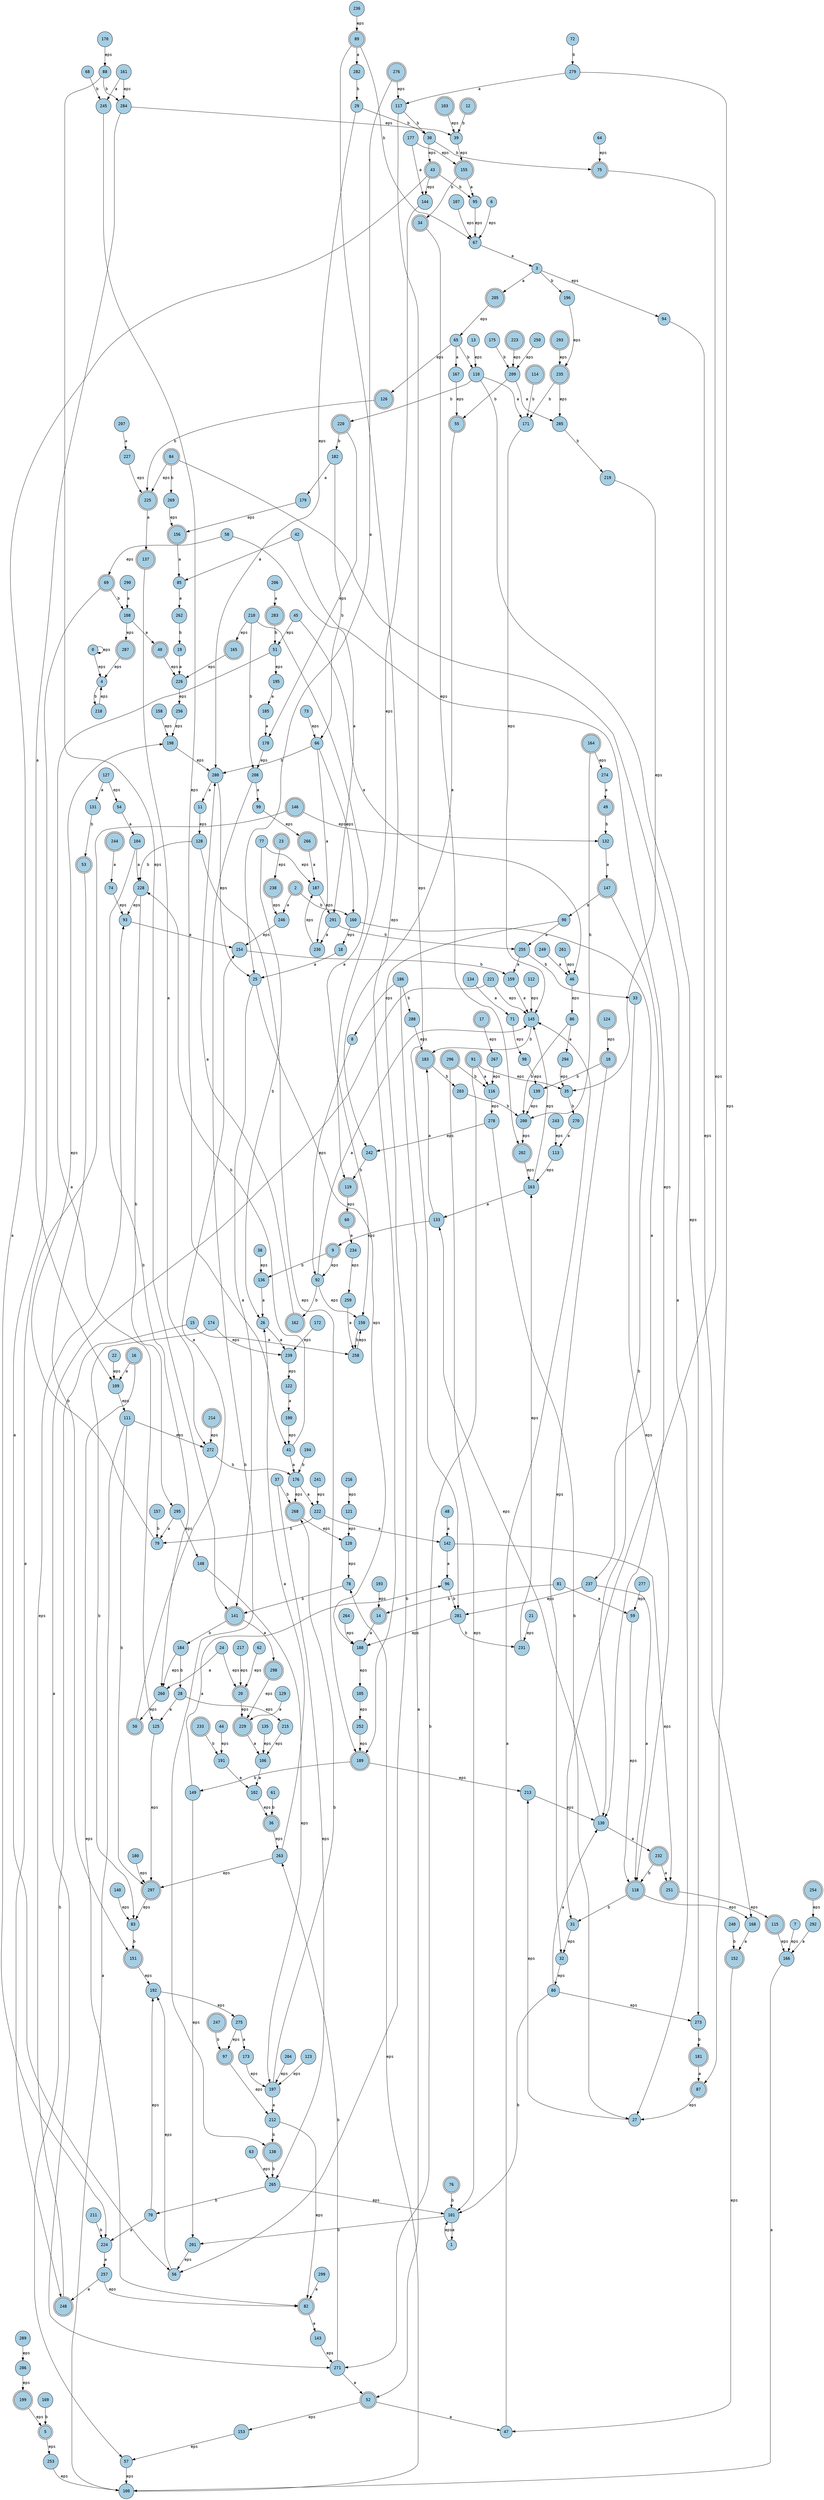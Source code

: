 digraph EsempioConNodi300 {
	graph [bb="0,0,2623.7,8417.8"];
	node [colorscheme=paired6,
		fillcolor=1,
		fontname=courier,
		label="\N",
		shape=circle,
		style=filled
	];
	edge [fontname=courier];
	0	[height=0.5,
		label=0,
		pos="653.02,6262.9",
		width=0.5];
	0 -> 0	[key=eps,
		label=eps,
		lp="701.52,6262.9",
		pos="e,668.56,6253.3 668.56,6272.4 678.93,6275.1 689.02,6271.9 689.02,6262.9 689.02,6256.9 684.67,6253.5 678.76,6252.6"];
	4	[height=0.5,
		label=4,
		pos="653.02,6154.6",
		width=0.5];
	0 -> 4	[key=eps,
		label=eps,
		lp="665.52,6206.7",
		pos="e,653.02,6172.6 653.02,6244.8 653.02,6228 653.02,6202.3 653.02,6182.7"];
	218	[height=0.74021,
		label=218,
		pos="685.02,6050.3",
		width=0.74021];
	4 -> 218	[key=b,
		label=b,
		lp="658.52,6102.4",
		pos="e,667.42,6070.7 650.71,6136.7 649.69,6124.7 649.57,6108.5 654.02,6094.9 655.8,6089.5 658.5,6084.2 661.58,6079.2"];
	1	[height=0.5,
		label=1,
		pos="1948,877.01",
		width=0.5];
	101	[height=0.74021,
		label=101,
		pos="1913,981.31",
		width=0.74021];
	1 -> 101	[key=eps,
		label=eps,
		lp="1966.5,929.16",
		pos="e,1933,963.18 1952.3,894.73 1954.6,906.77 1956.1,923.19 1951,936.66 1948.5,943.36 1944.5,949.71 1939.9,955.39"];
	101 -> 1	[key=a,
		label=a,
		lp="1936.5,929.16",
		pos="e,1942.4,894.33 1921.4,955.8 1926.7,940.19 1933.7,919.98 1939.1,904.07"];
	201	[height=0.74021,
		label=201,
		pos="1263,877.01",
		width=0.74021];
	101 -> 201	[key=b,
		label=b,
		lp="1630.5,929.16",
		pos="e,1289.3,882.14 1886.7,976.17 1784.9,960.15 1416.6,902.17 1299.2,883.7"];
	2	[height=0.61111,
		label=2,
		pos="1115,5464.9",
		shape=doublecircle,
		width=0.61111];
	246	[height=0.74021,
		label=246,
		pos="997.02,5356.6",
		width=0.74021];
	2 -> 246	[key=a,
		label=a,
		lp="1063.5,5408.8",
		pos="e,1016.6,5375.2 1099.1,5449.6 1079.9,5432.3 1047.3,5402.9 1024.1,5382"];
	160	[height=0.74021,
		label=160,
		pos="1471,5356.6",
		width=0.74021];
	2 -> 160	[key=b,
		label=b,
		lp="1252.5,5408.8",
		pos="e,1446,5366.5 1128.8,5447.5 1133.8,5442.6 1139.7,5437.6 1146,5434.3 1244.8,5382.2 1284.1,5411.7 1392,5383.3 1406.7,5379.4 1422.7,\
5374.3 1436.4,5369.8"];
	154	[height=0.74021,
		label=154,
		pos="997.02,5252.3",
		width=0.74021];
	246 -> 154	[key=eps,
		label=eps,
		lp="1009.5,5304.5",
		pos="e,997.02,5279.1 997.02,5329.8 997.02,5317.6 997.02,5302.7 997.02,5289.4"];
	18	[height=0.59578,
		label=18,
		pos="1402,5252.3",
		width=0.59578];
	160 -> 18	[key=eps,
		label=eps,
		lp="1439.5,5304.5",
		pos="e,1408.3,5273 1450.9,5338.8 1442.7,5331.2 1433.7,5321.7 1427,5312 1420.9,5303 1415.8,5292.2 1411.8,5282.4"];
	130	[height=0.74021,
		label=130,
		pos="1837,2288.8",
		width=0.74021];
	160 -> 130	[key=b,
		label=b,
		lp="1511.5,3821.4",
		pos="e,1825.4,2313.3 1469.6,5329.8 1466.7,5301.1 1458.1,5255 1432,5225.7 1394,5183 1347.5,5220.9 1314,5174.7 1228.8,5057 1297.4,4992.8 \
1307,4847.9 1320.3,4648.1 1317.1,4136.4 1393,3951.2 1442.2,3831.2 1517.5,3839.9 1577,3724.6 1624.2,3633.2 1639,3604.4 1639,3501.5 \
1639,3501.5 1639,3501.5 1639,3088.2 1639,2980.5 1627.2,2953 1639,2846 1648.2,2762.9 1654.6,2742 1680,2662.4 1721.4,2533 1789.9,2386.3 \
1820.9,2322.4"];
	3	[height=0.5,
		label=3,
		pos="2113,7515.9",
		width=0.5];
	205	[height=0.85132,
		label=205,
		pos="2114,7416.3",
		shape=doublecircle,
		width=0.85132];
	3 -> 205	[key=a,
		label=a,
		lp="2117.5,7472.4",
		pos="e,2113.7,7447.1 2113.2,7497.9 2113.3,7486.7 2113.5,7471.4 2113.6,7457.2"];
	196	[height=0.74021,
		label=196,
		pos="2009,7416.3",
		width=0.74021];
	3 -> 196	[key=b,
		label=b,
		lp="2077.5,7472.4",
		pos="e,2028.2,7435.4 2100.3,7503 2084.3,7488 2056.5,7461.9 2035.8,7442.4"];
	94	[height=0.59578,
		label=94,
		pos="2216,7346.2",
		width=0.59578];
	3 -> 94	[key=eps,
		label=eps,
		lp="2155.5,7472.4",
		pos="e,2205.2,7364.8 2122.2,7500.1 2139.6,7471.7 2177.9,7409.4 2199.8,7373.7"];
	65	[height=0.59578,
		label=65,
		pos="2117,7276.1",
		width=0.59578];
	205 -> 65	[key=eps,
		label=eps,
		lp="2127.5,7346.2",
		pos="e,2116.6,7297.7 2114.7,7385.7 2115.2,7362.7 2115.9,7331 2116.4,7307.7"];
	235	[height=0.85132,
		label=235,
		pos="2102,7163.8",
		shape=doublecircle,
		width=0.85132];
	196 -> 235	[key=eps,
		label=eps,
		lp="1994.5,7276.1",
		pos="e,2079,7184.4 1998.3,7391.6 1984.8,7358.3 1965.1,7295.8 1982,7245.5 1987.9,7228 1992,7223.1 2007,7212.5 2028.3,7197.3 2039.8,7206.5 \
2063,7194.5 2065.6,7193.1 2068.1,7191.6 2070.6,7190.1"];
	168	[height=0.74021,
		label=168,
		pos="2059,1956",
		width=0.74021];
	94 -> 168	[key=eps,
		label=eps,
		lp="2526.5,4613.8",
		pos="e,2065.5,1982.2 2221.5,7325.2 2227.5,7304.6 2238,7272 2251,7245.5 2262.9,7221.2 2269.6,7217.3 2284,7194.5 2301.2,7167.4 2295.5,7151.2 \
2322,7133.2 2359.4,7107.8 2390.6,7147.6 2422,7115.2 2473.6,7061.9 2446,7024.2 2446,6950.1 2446,6950.1 2446,6950.1 2446,6101.4 2446,\
6003.2 2499,5985.1 2499,5886.8 2499,5886.8 2499,5886.8 2499,5538 2499,5434.6 2505,5408.8 2505,5305.5 2505,5305.5 2505,5305.5 2505,\
4664.9 2505,4590.8 2543,4576.6 2543,4502.5 2543,4502.5 2543,4502.5 2543,4336 2543,4057.1 2596.7,3972.7 2504,3709.6 2415.5,3458.2 \
2217.1,3502.1 2109,3258.4 2048.8,3122.7 2077,3074.3 2077,2925.8 2077,2925.8 2077,2925.8 2077,2067.3 2077,2041.9 2072.3,2013.7 2067.7,\
1992.2"];
	218 -> 4	[key=eps,
		label=eps,
		lp="683.52,6102.4",
		pos="e,658.16,6137.1 677.26,6076.1 672.4,6091.6 666.13,6111.7 661.19,6127.4"];
	5	[height=0.61111,
		label=5,
		pos="366.02,235.24",
		shape=doublecircle,
		width=0.61111];
	253	[height=0.74021,
		label=253,
		pos="366.02,130.94",
		width=0.74021];
	5 -> 253	[key=eps,
		label=eps,
		lp="378.52,183.09",
		pos="e,366.02,157.83 366.02,213.04 366.02,200.01 366.02,182.98 366.02,167.89"];
	100	[height=0.74021,
		label=100,
		pos="421.02,26.648",
		width=0.74021];
	253 -> 100	[key=eps,
		label=eps,
		lp="394.52,78.795",
		pos="e,401.84,45.294 370.29,104.43 372.74,93.758 376.48,81.496 382.02,71.295 385.48,64.936 390.03,58.737 394.8,53.102"];
	6	[height=0.5,
		label=6,
		pos="2105,7741.4",
		width=0.5];
	67	[height=0.59578,
		label=67,
		pos="2105,7606.4",
		width=0.59578];
	6 -> 67	[key=eps,
		label=eps,
		lp="2117.5,7671.3",
		pos="e,2105,7627.9 2105,7723.3 2105,7701.8 2105,7664.6 2105,7638.2"];
	67 -> 3	[key=a,
		label=a,
		lp="2113.5,7559.4",
		pos="e,2111.5,7534.1 2106.9,7584.9 2108,7572.8 2109.4,7557.5 2110.5,7544.4"];
	7	[height=0.5,
		label=7,
		pos="2540,1956",
		width=0.5];
	166	[height=0.74021,
		label=166,
		pos="2490,1843.7",
		width=0.74021];
	7 -> 166	[key=eps,
		label=eps,
		lp="2529.5,1899.8",
		pos="e,2500.7,1868.2 2532.9,1939.2 2525.6,1923.1 2514.1,1897.8 2504.9,1877.4"];
	166 -> 100	[key=a,
		label=a,
		lp="2498.5,929.16",
		pos="e,447.99,27.514 2491.5,1816.9 2492.7,1795.4 2494,1763.9 2494,1736.4 2494,1736.4 2494,1736.4 2494,129.94 2494,23.771 736.47,26.391 \
457.99,27.473"];
	8	[height=0.5,
		label=8,
		pos="2019,4945.2",
		width=0.5];
	92	[height=0.59578,
		label=92,
		pos="1873,4128.5",
		width=0.59578];
	8 -> 92	[key=eps,
		label=eps,
		lp="2111.5,4557.6",
		pos="e,1885.2,4146.6 2037,4942.7 2057.6,4939.9 2090.6,4932 2106,4909.2 2153.6,4838.7 2109.1,4608.3 2084,4527 2037.4,4376.1 1932.9,4215.8 \
1891,4154.9"];
	145	[height=0.74021,
		label=145,
		pos="1596,5011.8",
		width=0.74021];
	92 -> 145	[key=a,
		label=a,
		lp="1820.5,4557.6",
		pos="e,1616,4993.5 1868.5,4149.6 1865.1,4165 1860.5,4186.8 1857,4206.1 1840.3,4298.4 1836.7,4321.6 1825,4414.7 1809.6,4537.8 1824.4,4571.3 \
1798,4692.6 1787.6,4740.5 1781.8,4752 1762,4796.9 1739.1,4848.9 1734.6,4863.3 1701,4909.2 1681.3,4936.1 1673,4940 1649,4963.2 1640.9,\
4971 1631.9,4979.3 1623.6,4986.7"];
	162	[height=0.85132,
		label=162,
		pos="1504,3981.9",
		shape=doublecircle,
		width=0.85132];
	92 -> 162	[key=b,
		label=b,
		lp="1757.5,4057.2",
		pos="e,1532.2,3993.9 1853.2,4119.7 1794.2,4096.6 1619.1,4028 1541.6,3997.6"];
	150	[height=0.74021,
		label=150,
		pos="2216,3981.9",
		width=0.74021];
	92 -> 150	[key=eps,
		label=eps,
		lp="2107.5,4057.2",
		pos="e,2191.4,3993.2 1892.4,4119.3 1948.5,4095.6 2110.9,4027.2 2182,3997.2"];
	9	[height=0.61111,
		label=9,
		pos="1888,4232.8",
		shape=doublecircle,
		width=0.61111];
	9 -> 92	[key=eps,
		label=eps,
		lp="1886.5,4180.6",
		pos="e,1871.9,4149.9 1880.4,4212.1 1877.8,4204.7 1875.3,4196.1 1874,4188.1 1872.5,4179.1 1872,4169.2 1871.9,4160.1"];
	136	[height=0.74021,
		label=136,
		pos="1301,4128.5",
		width=0.74021];
	9 -> 136	[key=b,
		label=b,
		lp="1633.5,4180.6",
		pos="e,1327.4,4134 1866.4,4228 1778.7,4212.7 1448,4155.1 1337.4,4135.8"];
	26	[height=0.59578,
		label=26,
		pos="1042,3981.9",
		width=0.59578];
	136 -> 26	[key=a,
		label=a,
		lp="1221.5,4057.2",
		pos="e,1060.3,3993.1 1278,4114.6 1230.3,4088 1120.4,4026.6 1069.2,3998"];
	10	[height=0.70689,
		label=10,
		pos="1435,4878.5",
		shape=doublecircle,
		width=0.70689];
	139	[height=0.74021,
		label=139,
		pos="1431,4770.2",
		width=0.74021];
	10 -> 139	[key=b,
		label=b,
		lp="1437.5,4822.4",
		pos="e,1432,4797.2 1434.1,4852.9 1433.6,4839.3 1432.9,4822.3 1432.4,4807.2"];
	32	[height=0.59578,
		label=32,
		pos="1598,1843.7",
		width=0.59578];
	10 -> 32	[key=eps,
		label=eps,
		lp="1516.5,3396.2",
		pos="e,1584.6,1860.6 1415.1,4862.1 1405.9,4853.7 1395.9,4842.5 1391,4829.9 1388.3,4822.9 1387.8,4855 1395,4743.6 1444.2,3988 1493,3801.2 \
1521,3044.6 1521.9,3019.8 1523.4,2999.2 1520,2950.3 1508.5,2786.1 1508.3,2743.8 1473,2583.1 1459.4,2520.8 1430,2510 1430,2446.3 \
1430,2446.3 1430,2446.3 1430,1955 1430,1883.2 1513.7,1918.8 1570,1874.3 1572.4,1872.4 1574.8,1870.3 1577.1,1868.1"];
	200	[height=0.74021,
		label=200,
		pos="1655,4665.9",
		width=0.74021];
	139 -> 200	[key=eps,
		label=eps,
		lp="1568.5,4718.1",
		pos="e,1630.9,4678 1455,4758.3 1495.1,4739.9 1576,4703 1621.7,4682.2"];
	80	[height=0.59578,
		label=80,
		pos="1855,1735.4",
		width=0.59578];
	32 -> 80	[key=eps,
		label=eps,
		lp="1782.5,1787.5",
		pos="e,1836.3,1746.7 1618.7,1836.6 1646.4,1828.3 1696.6,1812.4 1738,1795 1769.3,1781.9 1804,1764.1 1827.3,1751.6"];
	11	[height=0.59578,
		label=11,
		pos="931.02,5725.4",
		width=0.59578];
	128	[height=0.74021,
		label=128,
		pos="909.02,5613.1",
		width=0.74021];
	11 -> 128	[key=eps,
		label=eps,
		lp="933.52,5669.2",
		pos="e,914.11,5639.6 926.98,5704.2 923.94,5688.9 919.69,5667.6 916.09,5649.5"];
	228	[height=0.74021,
		label=228,
		pos="680.02,5464.9",
		width=0.74021];
	128 -> 228	[key=b,
		label=b,
		lp="832.52,5539",
		pos="e,702.15,5480 886.65,5597.8 845.41,5571.5 757.38,5515.3 710.65,5485.4"];
	189	[height=0.85132,
		label=189,
		pos="1157,2501.4",
		shape=doublecircle,
		width=0.85132];
	128 -> 189	[key=eps,
		label=eps,
		lp="1005.5,4057.2",
		pos="e,1149.7,2531.4 912.41,5586.5 927.54,5472.3 988.02,5011.4 988.02,4946.2 988.02,4946.2 988.02,4946.2 988.02,4717.1 988.02,4571.8 \
993.02,4535.5 993.02,4390.2 993.02,4390.2 993.02,4390.2 993.02,4056.2 993.02,3951.8 1015,3926.8 1015,3822.4 1015,3822.4 1015,3822.4 \
1015,3395.2 1015,3196.8 1013.2,3144.7 1053,2950.3 1084.2,2798.2 1128,2618.7 1147.3,2541.2"];
	12	[height=0.70689,
		label=12,
		pos="1742,8066.3",
		shape=doublecircle,
		width=0.70689];
	39	[height=0.59578,
		label=39,
		pos="1757,7958",
		width=0.59578];
	12 -> 39	[key=b,
		label=b,
		lp="1752.5,8010.1",
		pos="e,1752.3,7979.3 1743.7,8040.8 1744.7,8029.2 1746.1,8015.2 1748,8002.6 1748.7,7998.3 1749.5,7993.8 1750.3,7989.4"];
	155	[height=0.85132,
		label=155,
		pos="1877,7849.7",
		shape=doublecircle,
		width=0.85132];
	39 -> 155	[key=eps,
		label=eps,
		lp="1791.5,7905.8",
		pos="e,1847.2,7858.6 1760.6,7936.8 1763.7,7924.4 1769.3,7909 1779,7898.3 1794.7,7881.1 1817.9,7869.5 1837.8,7862"];
	13	[height=0.59578,
		label=13,
		pos="2183,7276.1",
		width=0.59578];
	110	[height=0.74021,
		label=110,
		pos="2248,7163.8",
		width=0.74021];
	13 -> 110	[key=eps,
		label=eps,
		lp="2216.5,7220",
		pos="e,2228.5,7182.3 2187.4,7255 2190.8,7242.2 2196.2,7225.7 2204,7212.5 2208.7,7204.5 2214.9,7196.8 2221.2,7189.9"];
	273	[height=0.74021,
		label=273,
		pos="2101,1627.1",
		width=0.74021];
	110 -> 273	[key=eps,
		label=eps,
		lp="2502.5,4337",
		pos="e,2123,1642.2 2265.7,7143.4 2270,7139.5 2274.9,7135.8 2280,7133.2 2313.1,7115.9 2333.3,7139 2362,7115.2 2402.4,7081.6 2408,7058.8 \
2408,7006.2 2408,7006.2 2408,7006.2 2408,6049.3 2408,5973.3 2461,5962.8 2461,5886.8 2461,5886.8 2461,5886.8 2461,5538 2461,5434.6 \
2467,5408.8 2467,5305.5 2467,5305.5 2467,5305.5 2467,4612.8 2467,4513.3 2490,4489.7 2490,4390.2 2490,4390.2 2490,4390.2 2490,3603.8 \
2490,3388.2 2224,2886.5 2224,2670.9 2224,2670.9 2224,2670.9 2224,1786.5 2224,1726.2 2167.8,1675 2131.3,1648.2"];
	171	[height=0.74021,
		label=171,
		pos="2022,7005.2",
		width=0.74021];
	110 -> 171	[key=a,
		label=a,
		lp="2100.5,7084.5",
		pos="e,2041.7,7023.4 2229.7,7144.1 2224.7,7139.9 2219,7135.9 2213,7133.2 2165.1,7111.3 2137.1,7148 2096,7115.2 2073.2,7096.9 2088.3,7078.2 \
2072,7053.9 2068.4,7048.5 2058.9,7039.1 2049.1,7030.1"];
	220	[height=0.85132,
		label=220,
		pos="2097,7005.2",
		shape=doublecircle,
		width=0.85132];
	110 -> 220	[key=b,
		label=b,
		lp="2134.5,7084.5",
		pos="e,2104.2,7035.1 2229.6,7144.3 2224.6,7140.1 2218.9,7136.1 2213,7133.2 2179.2,7116.5 2157.8,7140.8 2130,7115.2 2124.6,7110.2 2114.4,\
7074.3 2106.7,7045.1"];
	14	[height=0.70689,
		label=14,
		pos="1453,2980.9",
		shape=doublecircle,
		width=0.70689];
	188	[height=0.74021,
		label=188,
		pos="1312,2872.6",
		width=0.74021];
	14 -> 188	[key=a,
		label=a,
		lp="1390.5,2924.8",
		pos="e,1333.2,2889.6 1433.1,2964.9 1409.2,2946.9 1368.8,2916.4 1341.3,2895.7"];
	105	[height=0.74021,
		label=105,
		pos="1288,2722",
		width=0.74021];
	188 -> 105	[key=eps,
		label=eps,
		lp="1316.5,2797.3",
		pos="e,1292.2,2748.7 1307.9,2846.1 1304,2822 1298.2,2785.8 1293.8,2758.9"];
	15	[height=0.59578,
		label=15,
		pos="2327,3981.9",
		width=0.59578];
	258	[height=0.74021,
		label=258,
		pos="2256,3873.6",
		width=0.74021];
	15 -> 258	[key=a,
		label=a,
		lp="2304.5,3925.7",
		pos="e,2273.1,3894.5 2317.5,3962.6 2310.6,3949.9 2300.8,3932.6 2291,3918.2 2287.4,3913 2283.4,3907.5 2279.3,3902.4"];
	57	[height=0.59578,
		label=57,
		pos="1693,130.94",
		width=0.59578];
	15 -> 57	[key=b,
		label=b,
		lp="2422.5,2012.1",
		pos="e,1714.7,132.66 2330.4,3960.6 2333.6,3939.2 2338,3904.6 2338,3874.6 2338,3874.6 2338,3874.6 2338,2979.9 2338,2787.7 2359.5,2740.6 \
2385,2550.1 2397.4,2457.3 2418,2435.6 2418,2342 2418,2342 2418,2342 2418,234.24 2418,163.16 1864.6,138.2 1724.8,133.02"];
	258 -> 150	[key=eps,
		label=eps,
		lp="2250.5,3925.7",
		pos="e,2225.1,3956.7 2246.8,3899 2241.4,3913.3 2234.5,3931.7 2228.6,3947.4"];
	57 -> 100	[key=eps,
		label=eps,
		lp="1145.5,78.795",
		pos="e,447.69,29.793 1671.7,128.23 1523.8,116.33 648.66,45.955 457.77,30.604"];
	16	[height=0.70689,
		label=16,
		pos="886.02,3873.6",
		shape=doublecircle,
		width=0.70689];
	109	[height=0.74021,
		label=109,
		pos="816.02,3769.3",
		width=0.74021];
	16 -> 109	[key=a,
		label=a,
		lp="860.52,3821.4",
		pos="e,831.29,3791.5 872.46,3851.8 865.03,3840.6 855.61,3826.4 847.02,3813.9 843.86,3809.3 840.48,3804.5 837.15,3799.8"];
	82	[height=0.70689,
		label=82,
		pos="1148,664.42",
		shape=doublecircle,
		width=0.70689];
	16 -> 82	[key=eps,
		label=eps,
		lp="1108.5,2236.7",
		pos="e,1131.5,683.9 891.6,3848.3 895.87,3827.7 901.02,3797.2 901.02,3770.3 901.02,3770.3 901.02,3770.3 901.02,3603.8 901.02,3342.7 998.17,\
2694.5 1046,2437.8 1062.8,2347.7 1096,2329.4 1096,2237.7 1096,2237.7 1096,2237.7 1096,1249 1096,1153.7 1093,1129.8 1093,1034.5 1093,\
1034.5 1093,1034.5 1093,771.71 1093,742.08 1110.1,712.47 1125.2,692.06"];
	111	[height=0.74021,
		label=111,
		pos="717.02,3661",
		width=0.74021];
	109 -> 111	[key=eps,
		label=eps,
		lp="785.52,3717.1",
		pos="e,734.9,3681.2 798.32,3749.3 782.58,3732.4 759.4,3707.5 741.82,3688.6"];
	143	[height=0.74021,
		label=143,
		pos="1207,556.12",
		width=0.74021];
	82 -> 143	[key=a,
		label=a,
		lp="1185.5,608.27",
		pos="e,1194.5,579.7 1160,641.91 1168.4,626.66 1179.9,605.94 1189.4,588.8"];
	17	[height=0.70689,
		label=17,
		pos="1874,5011.8",
		shape=doublecircle,
		width=0.70689];
	267	[height=0.74021,
		label=267,
		pos="2070,4878.5",
		width=0.74021];
	17 -> 267	[key=eps,
		label=eps,
		lp="1979.5,4945.2",
		pos="e,2051.5,4897.8 1890.2,4991.7 1907.4,4972.6 1936.3,4943.8 1967,4927.2 1994.5,4912.3 2007.3,4923.6 2035,4909.2 2037.9,4907.7 2040.8,\
4905.9 2043.6,4903.9"];
	116	[height=0.74021,
		label=116,
		pos="1955,4770.2",
		width=0.74021];
	267 -> 116	[key=eps,
		label=eps,
		lp="2062.5,4822.4",
		pos="e,1975.8,4787.3 2062.3,4852.8 2057.1,4840 2049.3,4825 2038,4814.9 2021.4,4799.9 2010.7,4807.5 1991,4796.9 1988.8,4795.7 1986.5,4794.3 \
1984.2,4793"];
	25	[height=0.59578,
		label=25,
		pos="909.02,5148",
		width=0.59578];
	18 -> 25	[key=a,
		label=a,
		lp="1044.5,5200.2",
		pos="e,927.34,5159.8 1387.8,5235.8 1383.2,5231.8 1377.7,5228 1372,5225.7 1303.4,5198.2 1111.8,5225 1040,5207.7 1002.3,5198.5 961.93,5178.8 \
936.15,5164.7"];
	25 -> 188	[key=eps,
		label=eps,
		lp="1200.5,3981.9",
		pos="e,1291.9,2890.3 918.53,5128.4 930.64,5103 950.02,5055.7 950.02,5012.8 950.02,5012.8 950.02,5012.8 950.02,4717.1 950.02,4538.1 1087.9,\
4534 1143,4363.7 1245.8,4045.9 1152.3,3946.3 1158,3612.3 1160.1,3490.2 1130.8,3179.6 1166,3062.6 1187,2992.8 1248,2929.8 1284.1,\
2897.1"];
	141	[height=0.85132,
		label=141,
		pos="425.02,2980.9",
		shape=doublecircle,
		width=0.85132];
	25 -> 141	[key=a,
		label=a,
		lp="934.52,4057.2",
		pos="e,450.34,2998.5 909.02,5126.6 909.02,5100.2 909.02,5053.1 909.02,5012.8 909.02,5012.8 909.02,5012.8 909.02,4444.3 909.02,4306 939.02,\
3960.8 939.02,3822.4 939.02,3822.4 939.02,3822.4 939.02,3603.8 939.02,3470.6 953.95,3421.6 882.02,3309.4 854.15,3266 560.09,3070.6 \
458.96,3004.1"];
	19	[height=0.59578,
		label=19,
		pos="1155,6262.9",
		width=0.59578];
	226	[height=0.74021,
		label=226,
		pos="915.02,6154.6",
		width=0.74021];
	19 -> 226	[key=a,
		label=a,
		lp="1046.5,6206.7",
		pos="e,939.26,6166.3 1135.8,6253.3 1095,6235.3 999.55,6193 948.54,6170.4"];
	256	[height=0.74021,
		label=256,
		pos="862.02,6050.3",
		width=0.74021];
	226 -> 256	[key=eps,
		label=eps,
		lp="903.52,6102.4",
		pos="e,873.87,6074.2 903.13,6130.6 895.9,6116.7 886.56,6098.6 878.61,6083.3"];
	20	[height=0.70689,
		label=20,
		pos="733.02,2722",
		shape=doublecircle,
		width=0.70689];
	229	[height=0.85132,
		label=229,
		pos="638.02,2613.7",
		shape=doublecircle,
		width=0.85132];
	20 -> 229	[key=eps,
		label=eps,
		lp="704.52,2669.9",
		pos="e,658,2637.1 716.47,2702.5 702.24,2686.6 681.44,2663.3 664.83,2644.7"];
	106	[height=0.74021,
		label=106,
		pos="591.02,2501.4",
		width=0.74021];
	229 -> 106	[key=a,
		label=a,
		lp="622.52,2557.6",
		pos="e,601.18,2526.3 626.28,2585.2 619.89,2570.2 611.93,2551.5 605.19,2535.7"];
	21	[height=0.59578,
		label=21,
		pos="1669,2980.9",
		width=0.59578];
	231	[height=0.74021,
		label=231,
		pos="1675,2872.6",
		width=0.74021];
	21 -> 231	[key=eps,
		label=eps,
		lp="1684.5,2924.8",
		pos="e,1673.6,2899.3 1670.2,2959.4 1671,2945.4 1672,2926.3 1673,2909.8"];
	163	[height=0.74021,
		label=163,
		pos="1973,4445.3",
		width=0.74021];
	231 -> 163	[key=eps,
		label=eps,
		lp="1882.5,3661",
		pos="e,1977.6,4418.9 1700,2882.5 1728.1,2893.8 1772.9,2916 1797,2950.3 1819.5,2982.2 1816,2997 1816,3036.1 1816,3284.9 1816,3284.9 1816,\
3284.9 1816,3577 1874.1,3645.4 1924,3933.2 1950.6,4086.4 1972.2,4122.6 1986,4277.4 1990.1,4322.6 1984.3,4374.8 1979.3,4408.6"];
	22	[height=0.59578,
		label=22,
		pos="821.02,3873.6",
		width=0.59578];
	22 -> 109	[key=eps,
		label=eps,
		lp="830.52,3821.4",
		pos="e,817.28,3796 820.01,3851.9 819.37,3838.8 818.52,3821.5 817.78,3806.2"];
	23	[height=0.70689,
		label=23,
		pos="1017,5613.1",
		shape=doublecircle,
		width=0.70689];
	238	[height=0.85132,
		label=238,
		pos="1004,5464.9",
		shape=doublecircle,
		width=0.85132];
	23 -> 238	[key=eps,
		label=eps,
		lp="1024.5,5539",
		pos="e,1006.7,5495.5 1014.8,5587.6 1012.9,5565.2 1009.9,5531.7 1007.5,5505.5"];
	238 -> 246	[key=eps,
		label=eps,
		lp="1006.5,5408.8",
		pos="e,994.95,5383.4 996.92,5434.8 995.71,5428.7 994.65,5422.3 994.02,5416.3 993.33,5409.6 993.79,5407.9 994.02,5401.3 994.11,5398.7 \
994.22,5396.1 994.35,5393.5"];
	24	[height=0.59578,
		label=24,
		pos="529.02,2872.6",
		width=0.59578];
	24 -> 20	[key=eps,
		label=eps,
		lp="672.52,2797.3",
		pos="e,713.74,2738.7 549.87,2866.3 570.88,2860 603.24,2847.8 625.02,2828 648.2,2806.8 636.9,2787.9 660.02,2766.7 674.09,2753.8 682.64,\
2758.5 699.02,2748.7 701.18,2747.4 703.38,2746 705.55,2744.5"];
	260	[height=0.74021,
		label=260,
		pos="391.02,2722",
		width=0.74021];
	24 -> 260	[key=a,
		label=a,
		lp="482.52,2797.3",
		pos="e,408.22,2742.4 512.24,2858.6 501.94,2850.3 488.71,2839 478.02,2828 453.77,2802.9 451.36,2793.5 429.02,2766.7 424.52,2761.3 419.65,\
2755.6 414.94,2750.1"];
	50	[height=0.70689,
		label=50,
		pos="384.02,2613.7",
		shape=doublecircle,
		width=0.70689];
	260 -> 50	[key=eps,
		label=eps,
		lp="400.52,2669.9",
		pos="e,385.63,2639.1 389.33,2695.3 388.42,2681.6 387.29,2664.4 386.31,2649.5"];
	298	[height=0.85132,
		label=298,
		pos="593.02,2797.3",
		shape=doublecircle,
		width=0.85132];
	141 -> 298	[key=a,
		label=a,
		lp="545.52,2924.8",
		pos="e,588.68,2827.9 453.69,2969.6 483.98,2957.3 531.13,2934 559.02,2899.3 573.19,2881.6 581.58,2857.8 586.48,2837.7"];
	184	[height=0.74021,
		label=184,
		pos="425.02,2872.6",
		width=0.74021];
	141 -> 184	[key=b,
		label=b,
		lp="429.52,2924.8",
		pos="e,425.02,2899.3 425.02,2950 425.02,2937.4 425.02,2922.7 425.02,2909.5"];
	239	[height=0.74021,
		label=239,
		pos="658.02,3873.6",
		width=0.74021];
	26 -> 239	[key=a,
		label=a,
		lp="865.52,3925.7",
		pos="e,683.68,3881.7 1021.4,3975.2 959.05,3957.9 772.3,3906.2 693.61,3884.4"];
	122	[height=0.74021,
		label=122,
		pos="648.02,3769.3",
		width=0.74021];
	239 -> 122	[key=eps,
		label=eps,
		lp="666.52,3821.4",
		pos="e,650.52,3795.9 655.52,3847 654.3,3834.6 652.82,3819.4 651.5,3805.8"];
	27	[height=0.59578,
		label=27,
		pos="1792,1302.2",
		width=0.59578];
	213	[height=0.74021,
		label=213,
		pos="1375,2393.1",
		width=0.74021];
	27 -> 213	[key=eps,
		label=eps,
		lp="1553.5,1843.7",
		pos="e,1381.5,2367.1 1776.6,1317.5 1758.6,1336 1731,1369.9 1731,1405.5 1731,1684.2 1731,1684.2 1731,1684.2 1731,1852 1509.8,1753.2 1416,\
1892.3 1385.9,1937 1392,1957.2 1392,2011.1 1392,2289.8 1392,2289.8 1392,2289.8 1392,2312.4 1387.9,2337.4 1383.8,2357.1"];
	213 -> 130	[key=eps,
		label=eps,
		lp="1645.5,2341",
		pos="e,1811.1,2295.6 1400.8,2386.4 1478.7,2369.2 1711.3,2317.7 1801.1,2297.8"];
	28	[height=0.59578,
		label=28,
		pos="536.02,2722",
		width=0.59578];
	125	[height=0.74021,
		label=125,
		pos="853.02,2613.7",
		width=0.74021];
	28 -> 125	[key=a,
		label=a,
		lp="641.52,2669.9",
		pos="e,834.82,2633.7 552.36,2708.1 571.42,2693.9 604.49,2671.8 637.02,2662.4 714.68,2639.9 743.59,2675.9 818.02,2644.4 821.03,2643.1 \
823.97,2641.5 826.79,2639.6"];
	215	[height=0.74021,
		label=215,
		pos="492.02,2613.7",
		width=0.74021];
	28 -> 215	[key=eps,
		label=eps,
		lp="529.52,2669.9",
		pos="e,501.98,2638.8 528.15,2702 521.98,2687.1 513.23,2666 505.89,2648.2"];
	297	[height=0.85132,
		label=297,
		pos="732.02,2068.3",
		shape=doublecircle,
		width=0.85132];
	125 -> 297	[key=eps,
		label=eps,
		lp="792.52,2341",
		pos="e,730.43,2099 832.68,2595.9 811.08,2576 780.02,2540.8 780.02,2502.4 780.02,2502.4 780.02,2502.4 780.02,2340 780.02,2304.4 772.33,\
2295.9 761.02,2262.2 753.17,2238.8 744.61,2235.2 739.02,2211.2 731.16,2177.4 729.83,2137.9 730.22,2109.1"];
	215 -> 106	[key=eps,
		label=eps,
		lp="557.52,2557.6",
		pos="e,572.37,2521.2 508.4,2592.7 518.71,2580.3 532.41,2564 545.02,2550.1 551.47,2542.9 558.63,2535.4 565.33,2528.4"];
	29	[height=0.59578,
		label=29,
		pos="1570,8066.3",
		width=0.59578];
	30	[height=0.59578,
		label=30,
		pos="1848,7958",
		width=0.59578];
	29 -> 30	[key=b,
		label=b,
		lp="1784.5,8010.1",
		pos="e,1830.4,7970.2 1591.2,8062.2 1626.7,8056.6 1699.8,8042.7 1757,8017.6 1768.2,8012.7 1769.8,8009.3 1780,8002.6 1793.8,7993.7 1809.1,\
7983.9 1821.7,7975.8"];
	280	[height=0.74021,
		label=280,
		pos="1103,5833.7",
		width=0.74021];
	29 -> 280	[key=eps,
		label=eps,
		lp="1505.5,6949.1",
		pos="e,1129.4,5839.4 1552.9,8053 1530.2,8035.1 1493,7999.5 1493,7959 1493,7959 1493,7959 1493,6637 1493,6571.7 1440.5,6571.8 1419,6510.1 \
1392.8,6434.9 1368,6235.2 1368,6155.6 1368,6155.6 1368,6155.6 1368,5941 1368,5892.3 1212.1,5855.8 1139.5,5841.4"];
	75	[height=0.70689,
		label=75,
		pos="1680,7849.7",
		shape=doublecircle,
		width=0.70689];
	30 -> 75	[key=b,
		label=b,
		lp="1822.5,7905.8",
		pos="e,1704.9,7855.9 1838,7938.7 1830.2,7925.8 1818.3,7909.1 1804,7898.3 1777.4,7878.2 1741.2,7865.6 1714.8,7858.5"];
	43	[height=0.70689,
		label=43,
		pos="1970,7849.7",
		shape=doublecircle,
		width=0.70689];
	30 -> 43	[key=eps,
		label=eps,
		lp="1945.5,7905.8",
		pos="e,1956.3,7871.4 1867,7947.9 1882.2,7940 1903.8,7927.6 1920,7913.3 1931.2,7903.5 1941.7,7891 1950.2,7879.7"];
	280 -> 11	[key=a,
		label=a,
		lp="1031.5,5781.5",
		pos="e,948.81,5737.4 1080.5,5818.8 1048.9,5799.2 991.38,5763.7 957.65,5742.8"];
	280 -> 25	[key=eps,
		label=eps,
		lp="863.52,5464.9",
		pos="e,894.08,5163.8 1076.1,5833.3 1011,5833.2 851.02,5823.2 851.02,5726.4 851.02,5726.4 851.02,5726.4 851.02,5251.3 851.02,5220.8 870.83,\
5191 887.3,5171.5"];
	31	[height=0.59578,
		label=31,
		pos="1598,1956",
		width=0.59578];
	75 -> 31	[key=eps,
		label=eps,
		lp="1500.5,4822.4",
		pos="e,1591.4,1976.6 1657.2,7838 1626.6,7822 1576,7788.5 1576,7742.4 1576,7742.4 1576,7742.4 1576,6318 1576,6279 1582.7,6269.3 1595,6232.2 \
1602.9,6208.6 1612.1,6205.4 1618,6181.2 1663.5,5997.4 1638.2,5945.3 1644,5756 1644.9,5728.8 1647.5,5721.8 1644,5694.7 1628.8,5576.3 \
1523.3,5293.1 1508,5174.7 1440.4,4648.7 1563,4513.1 1563,3982.9 1563,3982.9 1563,3982.9 1563,3603.8 1563,3510.5 1601,3490.6 1601,\
3397.2 1601,3397.2 1601,3397.2 1601,3159.5 1601,3080.1 1582,3061.3 1582,2981.9 1582,2981.9 1582,2981.9 1582,2444.3 1582,2352.4 1575,\
2329.6 1575,2237.7 1575,2237.7 1575,2237.7 1575,2067.3 1575,2039.4 1582.1,2008.4 1588.5,1986.4"];
	224	[height=0.74021,
		label=224,
		pos="1170,877.01",
		width=0.74021];
	43 -> 224	[key=a,
		label=a,
		lp="2433.5,4284.9",
		pos="e,1193.2,890.83 1955.9,7828.1 1943,7807.5 1926,7774.1 1926,7742.4 1926,7742.4 1926,7742.4 1926,7219 1926,7026.6 1976.5,6983.5 2031,\
6799 2067,6677.2 2073.4,6645.4 2122,6528.1 2207.6,6321.2 2283.3,6291.8 2346,6076.9 2370.2,5994.2 2429,5391.7 2429,5305.5 2429,5305.5 \
2429,5305.5 2429,4612.8 2429,4502.1 2429.8,4474.4 2430,4363.7 2430.1,4340 2430.3,4334.1 2430,4310.4 2426.5,3950.9 2414,3861.1 2414,\
3501.5 2414,3501.5 2414,3501.5 2414,3036.1 2414,2727.2 2380,2650.8 2380,2342 2380,2342 2380,2342 2380,2011.1 2380,1919.7 2355.7,\
1899.1 2325,1813 2286.8,1705.8 2266.3,1683.3 2222,1578.4 2144.7,1395 2136.2,1344.6 2054,1163.2 2011.2,1068.7 2034.4,1013.7 1949,\
954.66 1835.1,875.82 1777.2,932.02 1639,921.66 1547.6,914.8 1316.2,924.84 1227,903.66 1218.8,901.7 1210.2,898.54 1202.4,895.1"];
	95	[height=0.59578,
		label=95,
		pos="1975,7741.4",
		width=0.59578];
	43 -> 95	[key=b,
		label=b,
		lp="1976.5,7793.5",
		pos="e,1974.1,7763 1971.2,7824 1971.9,7808.8 1972.8,7789.2 1973.6,7773"];
	144	[height=0.74021,
		label=144,
		pos="2168,7741.4",
		width=0.74021];
	43 -> 144	[key=eps,
		label=eps,
		lp="2110.5,7793.5",
		pos="e,2147.1,7758.1 1992.9,7837.9 2031.2,7819.6 2106.7,7783.2 2132,7768 2134.2,7766.7 2136.4,7765.3 2138.7,7763.9"];
	31 -> 32	[key=eps,
		label=eps,
		lp="1610.5,1899.8",
		pos="e,1598,1865.4 1598,1934.5 1598,1917.9 1598,1894.4 1598,1875.6"];
	80 -> 101	[key=b,
		label=b,
		lp="1970.5,1354.3",
		pos="e,1926,1004.8 1864.5,1716 1891.3,1662.1 1966,1499.3 1966,1355.3 1966,1355.3 1966,1355.3 1966,1136.7 1966,1092.4 1946.2,1044.5 1930.8,\
1014"];
	80 -> 130	[key=a,
		label=a,
		lp="1859.5,2012.1",
		pos="e,1843.7,2262.7 1855,1757.1 1855,1778.6 1855,1813 1855,1842.7 1855,2181.6 1855,2181.6 1855,2181.6 1855,2205.6 1850.5,2232.2 1846,\
2252.8"];
	80 -> 273	[key=eps,
		label=eps,
		lp="1997.5,1683.2",
		pos="e,2076.9,1638.5 1874.7,1725.9 1916.7,1707.7 2015.4,1665.1 2067.5,1642.6"];
	33	[height=0.59578,
		label=33,
		pos="1146,5081.9",
		width=0.59578];
	118	[height=0.85132,
		label=118,
		pos="1634,2068.3",
		shape=doublecircle,
		width=0.85132];
	33 -> 118	[key=eps,
		label=eps,
		lp="1141.5,3604.8",
		pos="e,1604,2075 1141.8,5060.5 1136.8,5034.2 1129,4987 1129,4946.2 1129,4946.2 1129,4946.2 1129,3339.1 1129,3247.6 1137.6,3225.1 1145,\
3133.9 1147.6,3102.2 1146.7,3094.1 1151,3062.6 1154.7,3035.7 1228.1,2606.9 1241,2583.1 1311,2453.6 1468,2489.2 1468,2342 1468,2342 \
1468,2342 1468,2179.6 1468,2119.3 1544.8,2090 1593.9,2077.4"];
	118 -> 31	[key=b,
		label=b,
		lp="1622.5,2012.1",
		pos="e,1604.4,1976.6 1624.7,2038.9 1619.5,2022.7 1612.9,2002.5 1607.5,1986.2"];
	118 -> 168	[key=eps,
		label=eps,
		lp="1820.5,2012.1",
		pos="e,2032.7,1960.6 1662.2,2055.5 1696.3,2041.8 1755.5,2018.9 1808,2004.6 1883.2,1984.1 1973.3,1969.3 2022.5,1962"];
	34	[height=0.70689,
		label=34,
		pos="1842,7671.3",
		shape=doublecircle,
		width=0.70689];
	202	[height=0.85132,
		label=202,
		pos="1973,4557.6",
		shape=doublecircle,
		width=0.85132];
	34 -> 202	[key=eps,
		label=eps,
		lp="2184.5,6102.4",
		pos="e,1958.8,4585 1839.9,7645.9 1838.2,7623.6 1836,7589.9 1836,7560.4 1836,7560.4 1836,7560.4 1836,6948.1 1836,6580 2030.5,6529.7 2149,\
6181.2 2179.4,6091.8 2175.7,6066.1 2189,5972.6 2224.5,5723.9 2242,5661 2242,5409.8 2242,5409.8 2242,5409.8 2242,5080.9 2242,4976.7 \
2259.7,4942.1 2215,4847.9 2178.6,4771.1 2157.7,4749.1 2082,4710.6 2056.6,4697.6 1973.7,4714.1 1955,4692.6 1931.8,4665.8 1942.2,4624 \
1954.7,4594.2"];
	202 -> 163	[key=eps,
		label=eps,
		lp="1985.5,4501.5",
		pos="e,1973,4472.1 1973,4526.8 1973,4513 1973,4496.6 1973,4482.2"];
	35	[height=0.59578,
		label=35,
		pos="2021,4770.2",
		width=0.59578];
	270	[height=0.74021,
		label=270,
		pos="2062,4665.9",
		width=0.74021];
	35 -> 270	[key=b,
		label=b,
		lp="2028.5,4718.1",
		pos="e,2042.3,4684.2 2018.8,4748.7 2018.4,4737.1 2019.2,4722.6 2024,4710.6 2026.7,4703.9 2030.8,4697.6 2035.4,4692"];
	113	[height=0.74021,
		label=113,
		pos="2048,4557.6",
		width=0.74021];
	270 -> 113	[key=a,
		label=a,
		lp="2059.5,4613.8",
		pos="e,2051.4,4584.3 2058.7,4639.5 2056.9,4626 2054.7,4609.3 2052.8,4594.6"];
	36	[height=0.70689,
		label=36,
		pos="727.02,2288.8",
		shape=doublecircle,
		width=0.70689];
	263	[height=0.74021,
		label=263,
		pos="879.02,2180.6",
		width=0.74021];
	36 -> 263	[key=eps,
		label=eps,
		lp="827.52,2236.7",
		pos="e,859.38,2198.9 748.69,2274.8 772.59,2260.1 811.91,2235.2 844.02,2211.2 846.41,2209.4 848.86,2207.5 851.28,2205.6"];
	263 -> 26	[key=a,
		label=a,
		lp="1046.5,3089.2",
		pos="e,1045.4,3960.6 884,2207 890.41,2239.8 901.94,2298.4 912.02,2348.5 933.01,2452.8 943.28,2478 960.02,2583.1 1017.2,2941.9 1053,3031.9 \
1053,3395.2 1053,3874.6 1053,3874.6 1053,3874.6 1053,3900.3 1049.8,3929.3 1046.8,3950.5"];
	263 -> 297	[key=eps,
		label=eps,
		lp="835.52,2124.4",
		pos="e,755.53,2088 859.07,2162.6 854.16,2158.4 848.91,2154 844.02,2149.9 826.34,2135.1 823.11,2129.8 804.02,2116.9 790.18,2107.5 785.04,\
2108 771.02,2098.9 768.61,2097.3 766.16,2095.7 763.72,2094"];
	37	[height=0.59578,
		label=37,
		pos="709.02,3448.4",
		width=0.59578];
	268	[height=0.85132,
		label=268,
		pos="732.02,3340.1",
		shape=doublecircle,
		width=0.85132];
	37 -> 268	[key=b,
		label=b,
		lp="720.52,3396.2",
		pos="e,721.57,3369 710.43,3426.9 711.47,3415.5 713.21,3401.2 716.02,3388.7 716.75,3385.5 717.61,3382.2 718.56,3378.9"];
	265	[height=0.74021,
		label=265,
		pos="1417,1085.6",
		width=0.74021];
	37 -> 265	[key=eps,
		label=eps,
		lp="1155.5,2236.7",
		pos="e,1405.5,1109.8 720.81,3430.1 729.29,3418.1 741.25,3402 753.02,3388.7 760.76,3380.1 766.03,3380.7 772.02,3370.7 915.49,3132 831.59,\
3023.7 939.02,2766.7 985.42,2655.7 1031.7,2644.7 1074,2532.1 1129.9,2383.4 1144,2340.4 1144,2181.6 1144,2181.6 1144,2181.6 1144,\
1405.5 1144,1288.9 1261.1,1315.5 1334,1224.5 1361,1190.9 1385.6,1147.7 1400.9,1118.7"];
	120	[height=0.74021,
		label=120,
		pos="442.02,3231.8",
		width=0.74021];
	268 -> 120	[key=eps,
		label=eps,
		lp="567.52,3283.9",
		pos="e,464.71,3246.4 702.27,3331.5 655.53,3319.4 568.77,3296.8 555.02,3291.4 526.54,3280.4 495.86,3264.2 473.67,3251.6"];
	265 -> 101	[key=eps,
		label=eps,
		lp="1706.5,1033.5",
		pos="e,1887,987.67 1443,1079.2 1525.5,1062.2 1781.9,1009.4 1877,989.73"];
	70	[height=0.59578,
		label=70,
		pos="1142,981.31",
		width=0.59578];
	265 -> 70	[key=b,
		label=b,
		lp="1246.5,1033.5",
		pos="e,1157,997.17 1390.6,1080 1344.1,1071.1 1245.7,1048.7 1172,1008 1169.7,1006.7 1167.4,1005.2 1165.2,1003.6"];
	38	[height=0.59578,
		label=38,
		pos="1301,4232.8",
		width=0.59578];
	38 -> 136	[key=eps,
		label=eps,
		lp="1313.5,4180.6",
		pos="e,1301,4155.2 1301,4211.1 1301,4198 1301,4180.7 1301,4165.4"];
	155 -> 34	[key=b,
		label=b,
		lp="1871.5,7793.5",
		pos="e,1846.8,7696.4 1871.2,7819.6 1865.1,7788.5 1855.3,7739.3 1848.8,7706.4"];
	155 -> 95	[key=a,
		label=a,
		lp="1935.5,7793.5",
		pos="e,1960.8,7757.8 1897.3,7826.7 1913.8,7808.8 1936.8,7783.8 1953.6,7765.7"];
	40	[height=0.70689,
		label=40,
		pos="800.02,6262.9",
		shape=doublecircle,
		width=0.70689];
	40 -> 226	[key=eps,
		label=eps,
		lp="876.52,6206.7",
		pos="e,895.73,6173.4 818.24,6245 837.08,6227.6 866.7,6200.2 888.21,6180.3"];
	41	[height=0.59578,
		label=41,
		pos="581.02,3552.7",
		width=0.59578];
	176	[height=0.74021,
		label=176,
		pos="775.02,3448.4",
		width=0.74021];
	41 -> 176	[key=a,
		label=a,
		lp="710.52,3500.5",
		pos="e,754.09,3465.2 600.53,3543.5 630.91,3530.4 691.03,3503.5 739.02,3475 741.21,3473.7 743.45,3472.3 745.67,3470.9"];
	41 -> 228	[key=b,
		label=b,
		lp="582.52,4501.5",
		pos="e,685.9,5438.7 580.07,3574.3 577.19,3638.8 568.98,3843.2 572.02,4012.5 573.35,4086.8 578.02,4105.3 578.02,4179.6 578.02,5201.2 578.02,\
5201.2 578.02,5201.2 578.02,5258.9 605.59,5270.7 646.02,5312 656.37,5322.5 666.04,5317.5 674.02,5330 692.74,5359.2 691.68,5399.8 \
687.54,5428.7"];
	176 -> 268	[key=eps,
		label=eps,
		lp="769.52,3396.2",
		pos="e,743.31,3369 765.37,3423.5 760.01,3410.3 753.21,3393.5 747.16,3378.5"];
	222	[height=0.74021,
		label=222,
		pos="846.02,3340.1",
		width=0.74021];
	176 -> 222	[key=a,
		label=a,
		lp="816.52,3396.2",
		pos="e,831.67,3362.6 789.39,3425.9 799.88,3410.2 814.24,3388.7 825.87,3371.3"];
	93	[height=0.59578,
		label=93,
		pos="611.02,5356.6",
		width=0.59578];
	228 -> 93	[key=eps,
		label=eps,
		lp="646.52,5408.8",
		pos="e,616.67,5377.5 660.26,5446.8 651.35,5438.3 641.23,5427.5 634.02,5416.3 628.32,5407.4 623.65,5396.9 620.04,5387.2"];
	295	[height=0.74021,
		label=295,
		pos="356.02,3340.1",
		width=0.74021];
	228 -> 295	[key=b,
		label=b,
		lp="371.52,4389.2",
		pos="e,358.67,3366.8 677.25,5438.3 673.16,5409.8 663.41,5363.3 641.02,5330 620.76,5299.7 597.99,5308.7 577.02,5279 526.93,5208 471.8,\
4993.3 450.02,4909.2 419.47,4791.2 427.75,4758.4 402.02,4639.3 397.08,4616.4 392.67,4611.4 389.02,4588.3 360.75,4409.4 363.02,4362.7 \
363.02,4181.6 363.02,4181.6 363.02,4181.6 363.02,3447.4 363.02,3423.9 361.3,3397.6 359.57,3377"];
	42	[height=0.59578,
		label=42,
		pos="1435,6638",
		width=0.59578];
	85	[height=0.59578,
		label=85,
		pos="1347,6483.5",
		width=0.59578];
	42 -> 85	[key=a,
		label=a,
		lp="1410.5,6558.7",
		pos="e,1357.4,6502.5 1424.6,6618.9 1409.2,6592.3 1380.5,6542.5 1362.6,6511.5"];
	42 -> 130	[key=eps,
		label=eps,
		lp="2302.5,4445.3",
		pos="e,1850.8,2311.9 1456.4,6635.6 1536.3,6628.9 1820,6594.8 1970,6438.8 1993.5,6414.4 2150.8,5893.1 2159,5860.3 2219.2,5620.2 2221.5,\
5557 2256,5312 2301.1,4991.7 2315.1,4911.2 2332,4588.3 2334.2,4546.4 2353.2,4528.3 2329,4494 2318,4478.4 2300.3,4492.1 2290,4476 \
2275.3,4453 2281.4,4440.6 2290,4414.7 2294.5,4401.3 2322.7,4376.8 2328,4363.7 2406.4,4171.2 2376.2,4107.6 2390,3900.2 2391.6,3876.6 \
2402.1,3867.3 2390,3846.9 2317.5,3724 2195,3805.5 2109,3691.6 1953.7,3486 1945.9,2804.4 1904,2550.1 1888.1,2453.2 1894.6,2425.7 \
1861,2333.5 1859.5,2329.3 1857.6,2325 1855.5,2320.8"];
	262	[height=0.74021,
		label=262,
		pos="1341,6375.2",
		width=0.74021];
	85 -> 262	[key=a,
		label=a,
		lp="1348.5,6431.3",
		pos="e,1342.5,6401.9 1345.9,6462 1345.1,6447.9 1344,6428.9 1343.1,6412.3"];
	232	[height=0.85132,
		label=232,
		pos="1796,2180.6",
		shape=doublecircle,
		width=0.85132];
	130 -> 232	[key=a,
		label=a,
		lp="1822.5,2236.7",
		pos="e,1806.7,2209.3 1827.7,2263.7 1822.6,2250.5 1816.1,2233.7 1810.4,2218.8"];
	133	[height=0.74021,
		label=133,
		pos="1917,4337",
		width=0.74021];
	130 -> 133	[key=eps,
		label=eps,
		lp="1949.5,3340.1",
		pos="e,1925,4311.5 1842.8,2314.9 1847,2335.5 1852,2365.6 1852,2392.1 1852,2798.3 1852,2798.3 1852,2798.3 1852,2908.4 1863,2935.6 1878,\
3044.6 1899.7,3201.2 1938,3237.1 1938,3395.2 1938,4233.8 1938,4233.8 1938,4233.8 1938,4256.8 1932.9,4282.1 1927.7,4301.8"];
	257	[height=0.74021,
		label=257,
		pos="1148,772.71",
		width=0.74021];
	224 -> 257	[key=a,
		label=a,
		lp="1164.5,824.86",
		pos="e,1153.5,799.06 1164.6,850.72 1161.9,838.18 1158.6,822.83 1155.6,809.14"];
	95 -> 67	[key=eps,
		label=eps,
		lp="2037.5,7671.3",
		pos="e,2084.5,7613.2 1981.2,7720.7 1988.7,7699.8 2003.1,7667 2025,7645.8 2039,7632.4 2058.6,7622.9 2074.9,7616.7"];
	119	[height=0.85132,
		label=119,
		pos="2355,4445.3",
		shape=doublecircle,
		width=0.85132];
	144 -> 119	[key=eps,
		label=eps,
		lp="2502.5,6050.3",
		pos="e,2368.8,4472.8 2194.3,7735.5 2271.4,7720.4 2492,7671.6 2492,7607.4 2492,7607.4 2492,7607.4 2492,6101.4 2492,6001.2 2423,5987 2423,\
5886.8 2423,5886.8 2423,5886.8 2423,5538 2423,5433.7 2391,5409.8 2391,5305.5 2391,5305.5 2391,5305.5 2391,4556.6 2391,4530.8 2382,\
4503.1 2372.9,4482"];
	44	[height=0.59578,
		label=44,
		pos="708.02,2613.7",
		width=0.59578];
	191	[height=0.74021,
		label=191,
		pos="708.02,2501.4",
		width=0.74021];
	44 -> 191	[key=eps,
		label=eps,
		lp="720.52,2557.6",
		pos="e,708.02,2528.3 708.02,2592.2 708.02,2577.1 708.02,2556.2 708.02,2538.4"];
	102	[height=0.74021,
		label=102,
		pos="663.02,2393.1",
		width=0.74021];
	191 -> 102	[key=a,
		label=a,
		lp="691.52,2445.3",
		pos="e,673.08,2417.9 697.92,2476.6 691.78,2462.1 683.86,2443.4 677.11,2427.4"];
	45	[height=0.59578,
		label=45,
		pos="1526,6375.2",
		width=0.59578];
	46	[height=0.59578,
		label=46,
		pos="1681,5148",
		width=0.59578];
	45 -> 46	[key=a,
		label=a,
		lp="1531.5,5781.5",
		pos="e,1665.5,5163.1 1526.3,6353.4 1526.6,6331.3 1527,6295.1 1527,6263.9 1527,6263.9 1527,6263.9 1527,5251.3 1527,5186.5 1598.7,5212.9 \
1651,5174.7 1653.2,5173.1 1655.3,5171.4 1657.5,5169.7"];
	51	[height=0.59578,
		label=51,
		pos="1467,6262.9",
		width=0.59578];
	45 -> 51	[key=eps,
		label=eps,
		lp="1500.5,6319",
		pos="e,1471.8,6283.8 1511.5,6358.8 1503.7,6349.9 1494.4,6338.2 1488,6326.5 1482.5,6316.3 1478,6304.3 1474.6,6293.6"];
	86	[height=0.59578,
		label=86,
		pos="1700,5011.8",
		width=0.59578];
	46 -> 86	[key=eps,
		label=eps,
		lp="1704.5,5081.9",
		pos="e,1697.1,5033.4 1683.9,5126.6 1687,5104.6 1692.1,5069.1 1695.7,5043.6"];
	51 -> 125	[key=a,
		label=a,
		lp="958.52,4445.3",
		pos="e,853.14,2640.4 1452.3,6246.9 1424.7,6219.7 1362.4,6161.8 1300,6127.9 1129.3,6035.2 1071.6,6044.7 885.02,5990.6 853.34,5981.4 835.84,\
5996.4 813.02,5972.6 753.35,5910.4 774.02,5868.8 774.02,5782.5 774.02,5782.5 774.02,5782.5 774.02,5251.3 774.02,4974 835.65,4910.1 \
895.02,4639.3 919.4,4528.1 955.02,4504.1 955.02,4390.2 955.02,4390.2 955.02,4390.2 955.02,4056.2 955.02,3951.8 977.02,3926.8 977.02,\
3822.4 977.02,3822.4 977.02,3822.4 977.02,3395.2 977.02,3138.2 895.84,3083.1 864.02,2828 856.28,2765.9 853.96,2693 853.28,2650.6"];
	195	[height=0.74021,
		label=195,
		pos="1582,6154.6",
		width=0.74021];
	51 -> 195	[key=eps,
		label=eps,
		lp="1543.5,6206.7",
		pos="e,1562.9,6173.2 1482.5,6247.5 1501.2,6230.3 1532.8,6201.1 1555.4,6180.2"];
	294	[height=0.74021,
		label=294,
		pos="1999,4878.5",
		width=0.74021];
	86 -> 294	[key=a,
		label=a,
		lp="1911.5,4945.2",
		pos="e,1979.8,4897.6 1713.3,4994.5 1718.1,4989.6 1723.9,4984.5 1730,4981.2 1762,4963.7 1775.1,4973.5 1810,4963.2 1854.1,4950.1 1863.6,\
4942.2 1907,4927.2 1931.7,4918.6 1940.1,4921.7 1963,4909.2 1965.9,4907.6 1968.8,4905.7 1971.7,4903.8"];
	86 -> 200	[key=b,
		label=b,
		lp="1609.5,4822.4",
		pos="e,1641.4,4689.1 1684.2,4996.9 1665.1,4978.8 1633.8,4945.4 1621,4909.2 1596.5,4839.8 1603,4815.4 1619,4743.6 1622.5,4727.8 1629.6,\
4711.5 1636.6,4698"];
	47	[height=0.59578,
		label=47,
		pos="2051,235.24",
		width=0.59578];
	47 -> 145	[key=a,
		label=a,
		lp="1970.5,2557.6",
		pos="e,1586.3,4986.9 2051,257.01 2051,278.44 2051,312.82 2051,342.53 2051,1034.5 2051,1034.5 2051,1034.5 2051,1324.8 1966,1391.9 1966,\
1682.2 1966,2558.6 1966,2558.6 1966,2558.6 1966,2724.8 1982.4,2768.5 1954,2932.3 1906.7,3205.4 1832.7,3257.7 1763,3526 1741.3,3609.4 \
1725,3630 1725,3716.1 1725,4058.2 1725,4058.2 1725,4058.2 1725,4225.4 1650.2,4253.7 1605,4414.7 1568.6,4544.5 1553,4576.6 1538,4710.6 \
1527.1,4808.4 1562.4,4922.1 1582.7,4977.3"];
	183	[height=0.85132,
		label=183,
		pos="1661,4878.5",
		shape=doublecircle,
		width=0.85132];
	145 -> 183	[key=b,
		label=b,
		lp="1640.5,4945.2",
		pos="e,1647.6,4906.5 1607.5,4987.6 1617.4,4967.7 1631.8,4938.6 1643.1,4915.7"];
	48	[height=0.59578,
		label=48,
		pos="1216,3340.1",
		width=0.59578];
	142	[height=0.74021,
		label=142,
		pos="1211,3231.8",
		width=0.74021];
	48 -> 142	[key=a,
		label=a,
		lp="1217.5,3283.9",
		pos="e,1212.2,3258.5 1215.1,3318.6 1214.4,3304.5 1213.5,3285.5 1212.7,3269"];
	96	[height=0.59578,
		label=96,
		pos="1196,3089.2",
		width=0.59578];
	142 -> 96	[key=a,
		label=a,
		lp="1210.5,3160.5",
		pos="e,1198.2,3110.8 1208.3,3205 1205.7,3181.3 1202,3146.1 1199.3,3120.9"];
	251	[height=0.85132,
		label=251,
		pos="1796,2068.3",
		shape=doublecircle,
		width=0.85132];
	142 -> 251	[key=eps,
		label=eps,
		lp="1462.5,2613.7",
		pos="e,1773.1,2088.6 1216,3205.5 1217.1,3199.5 1218.2,3193.1 1219,3187.2 1223.4,3155.6 1223.3,3147.6 1226,3115.9 1232.3,3042.3 1225,3022.9 \
1238,2950.3 1252.9,2866.7 1237.9,2832.9 1291,2766.7 1301.5,2753.6 1311.7,2760 1324,2748.7 1448.5,2634.8 1635.9,2245.6 1745,2116.9 \
1751.2,2109.6 1758.5,2102.2 1765.6,2095.5"];
	49	[height=0.70689,
		label=49,
		pos="1134,5725.4",
		shape=doublecircle,
		width=0.70689];
	132	[height=0.74021,
		label=132,
		pos="1133,5613.1",
		width=0.74021];
	49 -> 132	[key=b,
		label=b,
		lp="1137.5,5669.2",
		pos="e,1133.3,5640 1133.8,5699.9 1133.7,5685.3 1133.5,5666.6 1133.3,5650.3"];
	147	[height=0.85132,
		label=147,
		pos="1186,5464.9",
		shape=doublecircle,
		width=0.85132];
	132 -> 147	[key=a,
		label=a,
		lp="1169.5,5539",
		pos="e,1173.5,5492.9 1140.4,5587.1 1146.4,5567.1 1155.6,5538.2 1165,5513.5 1166.4,5509.9 1168,5506 1169.6,5502.2"];
	50 -> 154	[key=a,
		label=a,
		lp="455.52,3925.7",
		pos="e,973.2,5239.7 399.07,2634.6 405.05,2642.9 411.75,2652.9 417.02,2662.4 441.51,2706.5 450.91,2717.4 462.02,2766.7 539.4,3109.7 490.12,\
3107.9 478.02,3258.4 469.32,3366.6 439.02,3391 439.02,3499.5 439.02,3822.4 439.02,3822.4 439.02,3822.4 439.02,3983.6 502.02,4018.4 \
502.02,4179.6 502.02,4502.5 502.02,4502.5 502.02,4502.5 502.02,4553.5 840.84,5136.3 879.02,5174.7 904.19,5199.9 939.05,5221.3 964.35,\
5235"];
	159	[height=0.74021,
		label=159,
		pos="1126,5148",
		width=0.74021];
	154 -> 159	[key=b,
		label=b,
		lp="1073.5,5200.2",
		pos="e,1105.2,5165.5 1017.5,5235.1 1038.9,5218.1 1072.9,5191.1 1097.1,5171.9"];
	185	[height=0.74021,
		label=185,
		pos="1582,6050.3",
		width=0.74021];
	195 -> 185	[key=a,
		label=a,
		lp="1586.5,6102.4",
		pos="e,1582,6077.1 1582,6127.8 1582,6115.5 1582,6100.7 1582,6087.4"];
	52	[height=0.70689,
		label=52,
		pos="1693,343.53",
		shape=doublecircle,
		width=0.70689];
	52 -> 47	[key=a,
		label=a,
		lp="1897.5,287.39",
		pos="e,2030.8,242.26 1717.3,335.31 1780.8,316.47 1951.3,265.84 2020.9,245.19"];
	153	[height=0.74021,
		label=153,
		pos="1693,235.24",
		width=0.74021];
	52 -> 153	[key=eps,
		label=eps,
		lp="1705.5,287.39",
		pos="e,1693,262.24 1693,317.88 1693,304.33 1693,287.26 1693,272.24"];
	153 -> 57	[key=eps,
		label=eps,
		lp="1705.5,183.09",
		pos="e,1693,152.6 1693,208.42 1693,194.52 1693,177.27 1693,162.67"];
	53	[height=0.70689,
		label=53,
		pos="226.02,5539",
		shape=doublecircle,
		width=0.70689];
	151	[height=0.85132,
		label=151,
		pos="574.02,1843.7",
		shape=doublecircle,
		width=0.85132];
	53 -> 151	[key=b,
		label=b,
		lp="31.52,3717.1",
		pos="e,551.22,1864.8 225.41,5513.4 224.82,5487.6 224.02,5445.8 224.02,5409.8 224.02,5409.8 224.02,5409.8 224.02,5251.3 224.02,5009.3 \
198.44,4949.5 160.02,4710.6 113.03,4418.4 27.02,4354.1 27.02,4058.2 27.02,4058.2 27.02,4058.2 27.02,3603.8 27.02,3496.3 72.906,3476.6 \
92.02,3370.7 137.4,3119.5 141.02,3053.7 141.02,2798.3 141.02,2798.3 141.02,2798.3 141.02,2444.3 141.02,2319.1 228.9,2314.9 299.02,\
2211.2 384.92,2084.2 393.99,2043.2 492.02,1925.3 507.82,1906.3 527.51,1886.8 543.63,1871.8"];
	192	[height=0.74021,
		label=192,
		pos="574.02,1735.4",
		width=0.74021];
	151 -> 192	[key=eps,
		label=eps,
		lp="586.52,1787.5",
		pos="e,574.02,1762.1 574.02,1812.8 574.02,1800.2 574.02,1785.4 574.02,1772.2"];
	54	[height=0.59578,
		label=54,
		pos="307.02,5725.4",
		width=0.59578];
	104	[height=0.74021,
		label=104,
		pos="301.02,5613.1",
		width=0.74021];
	54 -> 104	[key=a,
		label=a,
		lp="309.52,5669.2",
		pos="e,302.42,5639.9 305.91,5703.9 305.08,5688.8 303.94,5667.9 302.97,5650"];
	104 -> 260	[key=b,
		label=b,
		lp="263.52,4180.6",
		pos="e,379.96,2746.6 298.46,5586.5 287.19,5474.5 240.75,5015.6 198.02,4639.3 196.35,4624.6 202.39,4618.5 194.02,4606.3 184.33,4592.2 \
168.84,4602.9 160.02,4588.3 138.4,4552.4 151.63,4535.1 160.02,4494 182.7,4382.9 237.34,4370.4 260.02,4259.4 264.76,4236.2 261.34,\
4229.8 260.02,4206.1 250.45,4034.8 217.02,3994 217.02,3822.4 217.02,3822.4 217.02,3822.4 217.02,3603.8 217.02,3394.9 176.72,3338 \
221.02,3133.9 237.83,3056.4 337.07,2838.8 375.67,2755.8"];
	104 -> 228	[key=a,
		label=a,
		lp="608.52,5539",
		pos="e,660.77,5483.9 326.65,5604.7 396.16,5584.4 586.88,5527.4 644.02,5495.5 646.92,5493.9 649.81,5492.1 652.63,5490.1"];
	55	[height=0.70689,
		label=55,
		pos="2332,7005.2",
		shape=doublecircle,
		width=0.70689];
	242	[height=0.74021,
		label=242,
		pos="2296,4557.6",
		width=0.74021];
	55 -> 242	[key=a,
		label=a,
		lp="2336.5,5781.5",
		pos="e,2299.9,4584.1 2332,6979.7 2332,6958.2 2332,6926 2332,6897.9 2332,6897.9 2332,6897.9 2332,5884.8 2332,5424 2355.8,5308 2329,4847.9 \
2323.7,4756.1 2309.3,4648.7 2301.4,4594.3"];
	242 -> 119	[key=b,
		label=b,
		lp="2333.5,4501.5",
		pos="e,2340.9,4472.7 2308.2,4533.8 2316.3,4518.8 2326.9,4498.8 2336.1,4481.8"];
	56	[height=0.59578,
		label=56,
		pos="742.02,772.71",
		width=0.59578];
	56 -> 192	[key=eps,
		label=eps,
		lp="548.52,1250",
		pos="e,560.94,1712 720.36,774.55 667.47,777.88 536.02,794.35 536.02,876.01 536.02,1628.1 536.02,1628.1 536.02,1628.1 536.02,1654.4 546.5,\
1682.4 556.45,1703"];
	275	[height=0.74021,
		label=275,
		pos="667.02,1627.1",
		width=0.74021];
	192 -> 275	[key=eps,
		label=eps,
		lp="644.52,1683.2",
		pos="e,651.98,1649.3 593.47,1716.7 601.63,1709 611.06,1699.7 619.02,1690.7 628.29,1680.3 637.78,1668.3 645.84,1657.5"];
	78	[height=0.59578,
		label=78,
		pos="410.02,3089.2",
		width=0.59578];
	100 -> 78	[key=eps,
		label=eps,
		lp="244.52,1514.8",
		pos="e,393.6,3074.8 394.34,29.865 342.24,35.808 232.02,57.001 232.02,129.94 232.02,2125.4 232.02,2125.4 232.02,2125.4 232.02,2471.8 278.42,\
2556 325.02,2899.3 331.81,2949.3 320.61,2965.8 342.02,3011.6 352.3,3033.5 370.9,3053.8 386.05,3068"];
	58	[height=0.59578,
		label=58,
		pos="1071,6638",
		width=0.59578];
	291	[height=0.74021,
		label=291,
		pos="1300,5356.6",
		width=0.74021];
	58 -> 291	[key=a,
		label=a,
		lp="1290.5,5998.1",
		pos="e,1294.8,5382.8 1092,6632.7 1146.1,6620.3 1286,6579 1286,6484.5 1286,6484.5 1286,6484.5 1286,5463.9 1286,5440 1289.5,5413.4 1293,\
5392.7"];
	69	[height=0.70689,
		label=69,
		pos="867.02,6483.5",
		shape=doublecircle,
		width=0.70689];
	58 -> 69	[key=eps,
		label=eps,
		lp="1017.5,6558.7",
		pos="e,886.92,6499.3 1054.3,6624.6 1019.4,6598.4 938.09,6537.6 895,6505.4"];
	230	[height=0.74021,
		label=230,
		pos="1336,5252.3",
		width=0.74021];
	291 -> 230	[key=a,
		label=a,
		lp="1324.5,5304.5",
		pos="e,1327.5,5277.6 1308.6,5331.1 1313.3,5317.9 1319.1,5301.5 1324.1,5287.2"];
	255	[height=0.74021,
		label=255,
		pos="1154,5252.3",
		width=0.74021];
	291 -> 255	[key=b,
		label=b,
		lp="1239.5,5304.5",
		pos="e,1175.7,5268.5 1278.5,5340.5 1253.5,5323 1212,5294 1183.9,5274.3"];
	69 -> 56	[key=a,
		label=a,
		lp="107.52,3604.8",
		pos="e,720.28,775.27 869.45,6458 875.64,6380.7 883.22,6139.6 752.02,6023.6 727.95,6002.3 705.01,6028.1 682.02,6005.6 677.56,6001.3 195.06,\
4283.3 193.02,4277.4 158.63,4177.8 103.02,4163.5 103.02,4058.2 103.02,4058.2 103.02,4058.2 103.02,3603.8 103.02,3507.8 40.02,3493.2 \
40.02,3397.2 40.02,3397.2 40.02,3397.2 40.02,3159.5 40.02,2998.9 27.02,2959 27.02,2798.3 27.02,2798.3 27.02,2798.3 27.02,2340 27.02,\
2132.4 186.02,2108.4 186.02,1900.8 186.02,1900.8 186.02,1900.8 186.02,1569.9 186.02,1343.1 459.02,1365.6 459.02,1138.7 459.02,1138.7 \
459.02,1138.7 459.02,928.16 459.02,814.79 636.16,784.14 710.15,776.28"];
	108	[height=0.74021,
		label=108,
		pos="798.02,6375.2",
		width=0.74021];
	69 -> 108	[key=b,
		label=b,
		lp="834.52,6431.3",
		pos="e,808.5,6399.8 849.81,6464.1 843.2,6456.6 835.86,6447.6 830.02,6438.8 823.81,6429.5 817.94,6418.8 812.97,6408.9"];
	59	[height=0.59578,
		label=59,
		pos="1767,2980.9",
		width=0.59578];
	59 -> 118	[key=eps,
		label=eps,
		lp="1788.5,2501.4",
		pos="e,1647.7,2095.9 1770.1,2959.6 1773,2938.2 1777,2903.6 1777,2873.6 1777,2873.6 1777,2873.6 1777,2556.6 1777,2381.2 1690.7,2184.1 \
1652.2,2105"];
	60	[height=0.70689,
		label=60,
		pos="2294,4337",
		shape=doublecircle,
		width=0.70689];
	234	[height=0.74021,
		label=234,
		pos="2291,4232.8",
		width=0.74021];
	60 -> 234	[key=a,
		label=a,
		lp="2296.5,4284.9",
		pos="e,2291.8,4259.5 2293.3,4311.5 2292.9,4299 2292.5,4283.5 2292.1,4269.7"];
	259	[height=0.74021,
		label=259,
		pos="2282,4057.2",
		width=0.74021];
	234 -> 259	[key=eps,
		label=eps,
		lp="2300.5,4180.6",
		pos="e,2283.4,4084 2289.7,4205.8 2288.1,4176.2 2285.6,4127.6 2283.9,4094.3"];
	61	[height=0.59578,
		label=61,
		pos="729.02,2393.1",
		width=0.59578];
	61 -> 36	[key=b,
		label=b,
		lp="733.52,2341",
		pos="e,727.5,2314.5 728.61,2371.4 728.35,2358.1 728.01,2340.3 727.7,2324.8"];
	62	[height=0.59578,
		label=62,
		pos="744.02,2872.6",
		width=0.59578];
	62 -> 20	[key=eps,
		label=eps,
		lp="753.52,2797.3",
		pos="e,734.83,2747.5 742.49,2851 740.7,2826.8 737.72,2786.5 735.58,2757.6"];
	63	[height=0.59578,
		label=63,
		pos="1487,1193.9",
		width=0.59578];
	63 -> 265	[key=eps,
		label=eps,
		lp="1466.5,1137.7",
		pos="e,1431.3,1108.2 1475.5,1175.3 1465,1159.5 1449.4,1135.7 1436.9,1116.8"];
	64	[height=0.59578,
		label=64,
		pos="1680,7958",
		width=0.59578];
	64 -> 75	[key=eps,
		label=eps,
		lp="1692.5,7905.8",
		pos="e,1680,7875.2 1680,7936.5 1680,7922 1680,7902.2 1680,7885.3"];
	65 -> 110	[key=b,
		label=b,
		lp="2187.5,7220",
		pos="e,2228.5,7182.3 2131.1,7259.9 2144,7246.6 2163.8,7227.1 2183,7212.5 2195.4,7203.1 2200.4,7203.5 2213,7194.5 2215.4,7192.7 2217.9,\
7190.9 2220.4,7188.9"];
	167	[height=0.74021,
		label=167,
		pos="2177,7163.8",
		width=0.74021];
	65 -> 167	[key=a,
		label=a,
		lp="2124.5,7220",
		pos="e,2157.1,7181.8 2113.9,7254.9 2112.9,7242 2113.5,7225.5 2120,7212.5 2125.7,7201.2 2132.3,7202.5 2142,7194.5 2144.3,7192.6 2146.7,\
7190.6 2149.1,7188.6"];
	126	[height=0.85132,
		label=126,
		pos="1884,7084.5",
		shape=doublecircle,
		width=0.85132];
	65 -> 126	[key=eps,
		label=eps,
		lp="2076.5,7220",
		pos="e,1900.8,7110.7 2102.5,7259.8 2097.8,7255 2092.3,7249.9 2087,7245.5 2067.4,7229.1 2062.9,7223.8 2040,7212.5 2016.2,7200.7 2005.4,\
7208.8 1983,7194.5 1952.2,7174.7 1924.9,7143 1906.8,7118.9"];
	167 -> 55	[key=eps,
		label=eps,
		lp="2312.5,7084.5",
		pos="e,2319,7027.1 2196.5,7145.2 2201.4,7141 2206.8,7136.8 2212,7133.2 2225.8,7123.7 2232.2,7125.9 2245,7115.2 2272.5,7092.1 2297.3,7059.3 \
2313.3,7035.7"];
	225	[height=0.85132,
		label=225,
		pos="607.02,6750.3",
		shape=doublecircle,
		width=0.85132];
	126 -> 225	[key=b,
		label=b,
		lp="1571.5,6949.1",
		pos="e,637.49,6755.8 1856.4,7070.8 1796.6,7043.8 1650.1,6979.7 1522,6941.6 1190.8,6843 777.27,6776.7 647.74,6757.3"];
	66	[height=0.59578,
		label=66,
		pos="1816,5942",
		width=0.59578];
	66 -> 160	[key=eps,
		label=eps,
		lp="1797.5,5669.2",
		pos="e,1494,5370.9 1816.8,5920.3 1817.8,5877.3 1817,5775.3 1792,5694.7 1743.9,5539.7 1573.6,5420.3 1502.5,5376.2"];
	66 -> 280	[key=b,
		label=b,
		lp="1651.5,5885.8",
		pos="e,1129.6,5837.4 1803.2,5924.6 1798.4,5919.5 1792.5,5914.4 1786,5911.3 1771.2,5904.3 1279.5,5853 1139.8,5838.5"];
	66 -> 230	[key=a,
		label=a,
		lp="1644.5,5613.1",
		pos="e,1351.7,5274.1 1806.5,5922.6 1792.9,5896.7 1767.2,5847.9 1744,5807 1715.4,5756.5 1709.8,5742.7 1677,5694.7 1578.1,5550 1541.9,5522.2 \
1435,5383.3 1408.3,5348.6 1377.9,5308.5 1357.8,5282.1"];
	187	[height=0.74021,
		label=187,
		pos="1354,5464.9",
		width=0.74021];
	230 -> 187	[key=eps,
		label=eps,
		lp="1359.5,5356.6",
		pos="e,1352,5438.3 1338.3,5279 1341,5308.5 1345.4,5358.3 1349,5401.3 1349.8,5410 1350.5,5419.4 1351.2,5428.3"];
	68	[height=0.59578,
		label=68,
		pos="255.02,8178.6",
		width=0.59578];
	245	[height=0.74021,
		label=245,
		pos="255.02,8066.3",
		width=0.74021];
	68 -> 245	[key=b,
		label=b,
		lp="259.52,8122.4",
		pos="e,255.02,8093.1 255.02,8157.1 255.02,8142 255.02,8121 255.02,8103.2"];
	245 -> 41	[key=eps,
		label=eps,
		lp="198.52,5781.5",
		pos="e,578.02,3574.1 235.06,8048.3 214.68,8028.9 186.02,7995.3 186.02,7959 186.02,7959 186.02,7959 186.02,5303.5 186.02,5038.4 540.02,\
5088.5 540.02,4823.4 540.02,4823.4 540.02,4823.4 540.02,4179.6 540.02,3935.1 552.97,3874.1 572.02,3630.3 573.17,3615.7 573.35,3612 \
575.02,3597.3 575.51,3593.1 576.07,3588.6 576.65,3584.1"];
	108 -> 40	[key=a,
		label=a,
		lp="805.52,6319",
		pos="e,800.95,6288.6 799.93,6348.5 800.38,6341.3 800.8,6333.6 801.02,6326.5 801.3,6317.5 801.3,6307.8 801.16,6298.8"];
	287	[height=0.85132,
		label=287,
		pos="586.02,6262.9",
		shape=doublecircle,
		width=0.85132];
	108 -> 287	[key=eps,
		label=eps,
		lp="698.52,6319",
		pos="e,609.6,6282.5 773.31,6364.4 739.18,6350.5 676.14,6323.4 626.02,6293.5 623.36,6291.9 620.66,6290.2 617.98,6288.4"];
	70 -> 224	[key=a,
		label=a,
		lp="1161.5,929.16",
		pos="e,1163.2,902.88 1147.6,960.09 1151.2,946.63 1156.2,928.57 1160.5,912.82"];
	70 -> 192	[key=eps,
		label=eps,
		lp="720.52,1354.3",
		pos="e,572.52,1708.7 1131.5,1000 1113.1,1030.6 1073.2,1094.9 1034,1145.2 1004.8,1182.8 999.67,1195.4 962.02,1224.5 844.51,1315.4 775.92,\
1279.9 666.02,1379.8 625.08,1417.1 616.3,1431.9 598.02,1484.1 572.5,1557.1 570.8,1648.8 572.17,1698.4"];
	71	[height=0.59578,
		label=71,
		pos="1332,5011.8",
		width=0.59578];
	98	[height=0.59578,
		label=98,
		pos="1370,4878.5",
		width=0.59578];
	71 -> 98	[key=eps,
		label=eps,
		lp="1367.5,4945.2",
		pos="e,1364.3,4899.2 1337.8,4990.9 1344.1,4969.1 1354.3,4933.9 1361.5,4908.9"];
	98 -> 139	[key=eps,
		label=eps,
		lp="1415.5,4822.4",
		pos="e,1416.7,4792.8 1379.3,4858.9 1385.7,4846.3 1394.5,4829.4 1403,4814.9 1405.6,4810.4 1408.5,4805.8 1411.3,4801.2"];
	72	[height=0.59578,
		label=72,
		pos="2597,8286.9",
		width=0.59578];
	279	[height=0.74021,
		label=279,
		pos="2597,8178.6",
		width=0.74021];
	72 -> 279	[key=b,
		label=b,
		lp="2601.5,8234.7",
		pos="e,2597,8205.3 2597,8265.4 2597,8251.3 2597,8232.3 2597,8215.7"];
	87	[height=0.70689,
		label=87,
		pos="2101,1406.5",
		shape=doublecircle,
		width=0.70689];
	279 -> 87	[key=eps,
		label=eps,
		lp="2609.5,4718.1",
		pos="e,2122.8,1419.9 2597.4,8151.7 2597.7,8129.4 2598,8096.2 2598,8067.3 2598,8067.3 2598,8067.3 2598,5251.3 2598,5176.5 2597,5157.8 \
2597,5082.9 2597,5082.9 2597,5082.9 2597,3660 2597,3589.6 2596,3572 2596,3501.5 2596,3501.5 2596,3501.5 2596,3230.8 2596,3072 2587,\
3032.4 2587,2873.6 2587,2873.6 2587,2873.6 2587,2668.9 2587,2594.9 2586,2576.4 2586,2502.4 2586,2502.4 2586,2502.4 2586,2011.1 2586,\
1719.5 2237.8,1488.7 2131.5,1425"];
	117	[height=0.74021,
		label=117,
		pos="2205,8066.3",
		width=0.74021];
	279 -> 117	[key=a,
		label=a,
		lp="2428.5,8122.4",
		pos="e,2230.6,8074.5 2571.6,8170.4 2503.8,8151.3 2318.6,8099.2 2240.5,8077.3"];
	73	[height=0.59578,
		label=73,
		pos="1875,6050.3",
		width=0.59578];
	73 -> 66	[key=eps,
		label=eps,
		lp="1861.5,5998.1",
		pos="e,1826.1,5961.1 1865,6031.2 1855.7,6014.4 1841.7,5989.2 1831,5970"];
	74	[height=0.59578,
		label=74,
		pos="614.02,5464.9",
		width=0.59578];
	74 -> 93	[key=eps,
		label=eps,
		lp="598.52,5408.8",
		pos="e,597.77,5373.6 601.27,5447.3 595.38,5438.5 589.04,5427.4 586.02,5416.3 582.9,5404.8 586.78,5392.7 592.34,5382.4"];
	93 -> 154	[key=a,
		label=a,
		lp="831.52,5304.5",
		pos="e,971.43,5260.1 631.5,5350.2 693.92,5333.6 882.36,5283.7 961.46,5262.7"];
	76	[height=0.70689,
		label=76,
		pos="1913,1085.6",
		shape=doublecircle,
		width=0.70689];
	76 -> 101	[key=b,
		label=b,
		lp="1917.5,1033.5",
		pos="e,1913,1008 1913,1060.1 1913,1047.6 1913,1032.1 1913,1018.2"];
	77	[height=0.59578,
		label=77,
		pos="1237,5613.1",
		width=0.59578];
	77 -> 26	[key=b,
		label=b,
		lp="1038.5,4770.2",
		pos="e,1040.2,4003.4 1230.8,5592.4 1222.5,5569.6 1205.6,5532.9 1178,5513.5 1143.2,5489.2 1113.1,5526.6 1084,5495.5 1037.1,5445.4 1034,\
4948.2 1034,4879.5 1034,4879.5 1034,4879.5 1034,4127.5 1034,4088.1 1037,4042.7 1039.3,4013.4"];
	77 -> 187	[key=eps,
		label=eps,
		lp="1324.5,5539",
		pos="e,1337.6,5486.4 1250,5595.9 1269.6,5571.4 1306.9,5524.7 1331.2,5494.5"];
	187 -> 291	[key=eps,
		label=eps,
		lp="1336.5,5408.8",
		pos="e,1308.9,5382 1339.5,5442.5 1334.3,5434.5 1328.6,5425.1 1324,5416.3 1320,5408.4 1316.1,5399.7 1312.7,5391.4"];
	78 -> 141	[key=b,
		label=b,
		lp="422.52,3037.1",
		pos="e,420.83,3011.6 412.91,3067.7 414.76,3054.7 417.21,3037.3 419.42,3021.6"];
	79	[height=0.59578,
		label=79,
		pos="566.02,3231.8",
		width=0.59578];
	198	[height=0.74021,
		label=198,
		pos="849.02,5942",
		width=0.74021];
	79 -> 198	[key=eps,
		label=eps,
		lp="437.52,4557.6",
		pos="e,844.5,5915.4 553.31,3249.3 547.98,3257.1 542.27,3266.8 539.02,3276.4 522.41,3325.6 452.4,4154.4 448.02,4206.1 430.4,4413.9 415.45,\
4489.9 425.02,4588.3 439.09,4732.9 441.64,4771.4 488.02,4909.2 521.53,5008.7 547.3,5026.3 592.02,5121.4 631.59,5205.5 625.19,5235.5 \
678.02,5312 684.45,5321.3 690.44,5320.1 696.02,5330 753.71,5431.8 821.9,5790.6 842.69,5905.4"];
	198 -> 280	[key=eps,
		label=eps,
		lp="1003.5,5885.8",
		pos="e,1078.7,5844.8 873.37,5930.8 918.98,5911.7 1017.4,5870.5 1069.3,5848.8"];
	181	[height=0.85132,
		label=181,
		pos="2101,1514.8",
		shape=doublecircle,
		width=0.85132];
	273 -> 181	[key=b,
		label=b,
		lp="2105.5,1570.9",
		pos="e,2101,1545.8 2101,1600.2 2101,1587.1 2101,1570.9 2101,1556.2"];
	81	[height=0.59578,
		label=81,
		pos="1552,3089.2",
		width=0.59578];
	81 -> 14	[key=b,
		label=b,
		lp="1512.5,3037.1",
		pos="e,1470.2,3000.3 1537.8,3073 1522,3056 1496.1,3028.2 1477.1,3007.8"];
	81 -> 59	[key=a,
		label=a,
		lp="1669.5,3037.1",
		pos="e,1748,2991.3 1571.1,3078.8 1609.1,3060 1694.4,3017.8 1738.9,2995.8"];
	271	[height=0.74021,
		label=271,
		pos="1320,451.83",
		width=0.74021];
	143 -> 271	[key=eps,
		label=eps,
		lp="1282.5,503.98",
		pos="e,1300.5,470.53 1226.4,537.54 1244.8,520.92 1272.5,495.85 1293,477.29"];
	83	[height=0.59578,
		label=83,
		pos="670.02,1956",
		width=0.59578];
	83 -> 151	[key=b,
		label=b,
		lp="632.52,1899.8",
		pos="e,593.75,1867.3 656.27,1939.2 641.74,1922.5 618.48,1895.7 600.4,1875"];
	84	[height=0.70689,
		label=84,
		pos="529.02,6896.9",
		shape=doublecircle,
		width=0.70689];
	84 -> 27	[key=a,
		label=a,
		lp="70.52,4057.2",
		pos="e,1770.3,1304.8 506.42,6884.9 467.99,6864.4 394.02,6816.4 394.02,6751.3 394.02,6751.3 394.02,6751.3 394.02,5538 394.02,5269.6 274.02,\
5214.6 274.02,4946.2 274.02,4946.2 274.02,4946.2 274.02,4769.2 274.02,4691.6 248.05,4674.5 211.02,4606.3 206.31,4597.6 202.19,4597.2 \
198.02,4588.3 146.73,4478.2 65.02,4179.6 65.02,4058.2 65.02,4058.2 65.02,4058.2 65.02,3603.8 65.02,3544 35.055,3534.2 26.02,3475 \
-3.8939,3279.3 -11.179,3224.8 22.02,3029.6 40.278,2922.2 103.02,2907.2 103.02,2798.3 103.02,2798.3 103.02,2798.3 103.02,2444.3 103.02,\
2423.1 190.91,2269.6 195.02,2262.2 366.66,1955.3 438.46,1894.3 593.02,1578.4 612.88,1537.8 604.8,1520.9 631.02,1484.1 672.03,1426.6 \
685.79,1407 751.02,1379.8 751.02,1379.8 1585.5,1318.4 1760.2,1305.5"];
	269	[height=0.74021,
		label=269,
		pos="531.02,6750.3",
		width=0.74021];
	84 -> 269	[key=b,
		label=b,
		lp="534.52,6825.6",
		pos="e,530.43,6777.1 529.2,6871.2 529.36,6851.6 529.63,6823.6 530.02,6799 530.08,6795.2 530.15,6791.3 530.22,6787.3"];
	84 -> 225	[key=eps,
		label=eps,
		lp="591.52,6825.6",
		pos="e,591.65,6776.9 540,6873.8 549.91,6854 565.03,6824.4 579.02,6799 581.38,6794.7 583.92,6790.2 586.46,6785.8"];
	156	[height=0.85132,
		label=156,
		pos="1347,6638",
		shape=doublecircle,
		width=0.85132];
	269 -> 156	[key=eps,
		label=eps,
		lp="562.52,6694.2",
		pos="e,1316.8,6643.5 532,6723.7 533.95,6710.5 538.75,6695.3 550.02,6686.7 574.32,6668 1070.5,6671 1101,6668.7 1173.7,6663.1 1258.1,6651.9 \
1306.7,6645"];
	137	[height=0.85132,
		label=137,
		pos="581.02,6558.7",
		shape=doublecircle,
		width=0.85132];
	225 -> 137	[key=a,
		label=a,
		lp="605.52,6694.2",
		pos="e,585.05,6589.2 602.96,6719.7 598.51,6687.3 591.36,6635.2 586.44,6599.3"];
	262 -> 19	[key=b,
		label=b,
		lp="1263.5,6319",
		pos="e,1173.3,6274.7 1318.2,6360.6 1283.8,6340.2 1218.7,6301.6 1182,6279.8"];
	294 -> 35	[key=eps,
		label=eps,
		lp="2023.5,4822.4",
		pos="e,2016.8,4791.6 2004.2,4852.3 2007.4,4837.1 2011.4,4817.6 2014.7,4801.6"];
	200 -> 202	[key=eps,
		label=eps,
		lp="1835.5,4613.8",
		pos="e,1944.2,4568.3 1680.2,4656.5 1735.7,4638 1868.6,4593.5 1934.6,4571.5"];
	87 -> 27	[key=eps,
		label=eps,
		lp="2025.5,1354.3",
		pos="e,1813.2,1306.6 2079.2,1393.2 2055.2,1380.1 2015.4,1359.6 1979,1346.8 1925.8,1328.1 1861.2,1315 1823.5,1308.4"];
	88	[height=0.59578,
		label=88,
		pos="170.02,8178.6",
		width=0.59578];
	88 -> 141	[key=eps,
		label=eps,
		lp="158.52,5539",
		pos="e,410.28,3008 163.08,8157.9 155.99,8136.1 146.02,8099.6 146.02,8067.3 146.02,8067.3 146.02,8067.3 146.02,4717.1 146.02,4587 269.17,\
4598.8 312.02,4476 339.91,4396 325.02,4370.6 325.02,4285.9 325.02,4285.9 325.02,4285.9 325.02,4056.2 325.02,3722.6 214.22,3641.2 \
249.02,3309.4 250.58,3294.5 250.28,3290.3 256.02,3276.4 274.12,3232.7 290.03,3227.9 314.02,3187.2 345.78,3133.1 350.08,3117.6 380.02,\
3062.6 388.19,3047.5 397.36,3031 405.28,3016.9"];
	284	[height=0.74021,
		label=284,
		pos="354.02,8066.3",
		width=0.74021];
	88 -> 284	[key=b,
		label=b,
		lp="246.52,8122.4",
		pos="e,330.31,8079 184.21,8162.4 197.9,8148.5 219.77,8128.1 242.02,8114.9 261.99,8103.1 269.61,8105.9 291.02,8096.9 300.89,8092.8 311.46,\
8088 321.08,8083.4"];
	284 -> 39	[key=eps,
		label=eps,
		lp="1638.5,8010.1",
		pos="e,1739.5,7970.9 380.88,8065.3 548.02,8065 1447.2,8060 1710,7984.6 1717,7982.6 1724.1,7979.5 1730.5,7976"];
	284 -> 109	[key=a,
		label=a,
		lp="360.52,5885.8",
		pos="e,800.88,3791.5 354.78,8039.5 355.34,8018 356.02,7986.5 356.02,7959 356.02,7959 356.02,7959 356.02,5538 356.02,5526.7 586.54,5216.9 \
593.02,5207.7 644.06,5134.8 675.49,5126 706.02,5042.5 806.04,4768.8 772.02,4681.6 772.02,4390.2 772.02,4390.2 772.02,4390.2 772.02,\
3872.6 772.02,3846.7 784.04,3819.9 795.52,3800.3"];
	89	[height=0.70689,
		label=89,
		pos="1570,8286.9",
		shape=doublecircle,
		width=0.70689];
	89 -> 67	[key=b,
		label=b,
		lp="2546.5,7958",
		pos="e,2126.4,7609.2 1595.5,8284.3 1748.9,8274.5 2542,8213.9 2542,8011.1 2542,8011.1 2542,8011.1 2542,7740.4 2542,7655.6 2236.8,7619.6 \
2136.5,7610.1"];
	282	[height=0.74021,
		label=282,
		pos="1570,8178.6",
		width=0.74021];
	89 -> 282	[key=a,
		label=a,
		lp="1574.5,8234.7",
		pos="e,1570,8205.6 1570,8261.2 1570,8247.7 1570,8230.6 1570,8215.6"];
	89 -> 189	[key=eps,
		label=eps,
		lp="446.52,5356.6",
		pos="e,1126.9,2508.4 1544.3,8285.3 1404.6,8282.1 742.02,8262.5 742.02,8179.6 742.02,8179.6 742.02,8179.6 742.02,6261.9 742.02,6155.6 \
794.37,6100.6 721.02,6023.6 680.16,5980.8 634.1,6044 589.02,6005.6 500.73,5930.4 542.04,5868.3 513.02,5756 460.81,5554 459.71,5500.7 \
415.02,5297 357.8,5036 353.43,4968.3 283.02,4710.6 274.24,4678.5 272.24,4670.3 260.02,4639.3 250.82,4616 243.72,4612.1 236.02,4588.3 \
163.2,4362.8 179.02,4295.1 179.02,4058.2 179.02,4058.2 179.02,4058.2 179.02,3603.8 179.02,3373.8 167.25,2722.7 350.02,2583.1 386.34,\
2555.3 715.54,2569.7 761.02,2565.1 892.05,2551.9 1045.7,2524 1117,2510.3"];
	282 -> 29	[key=b,
		label=b,
		lp="1574.5,8122.4",
		pos="e,1570,8087.8 1570,8151.7 1570,8135.7 1570,8115.1 1570,8098.3"];
	189 -> 213	[key=eps,
		label=eps,
		lp="1291.5,2445.3",
		pos="e,1351.2,2405.8 1184.2,2487.2 1224.2,2467.7 1298.9,2431.3 1342,2410.3"];
	149	[height=0.74021,
		label=149,
		pos="1216,2393.1",
		width=0.74021];
	189 -> 149	[key=b,
		label=b,
		lp="1194.5,2445.3",
		pos="e,1203.4,2416.9 1171.6,2474.2 1179.7,2459.6 1189.8,2441.4 1198.3,2426"];
	90	[height=0.59578,
		label=90,
		pos="1151,5356.6",
		width=0.59578];
	90 -> 56	[key=b,
		label=b,
		lp="1080.5,3037.1",
		pos="e,763.68,774.55 1142.1,5337 1135,5321.7 1125.1,5299.2 1118,5279 1069,5137.9 1072,5095.5 1072,4946.2 1072,4946.2 1072,4946.2 1072,\
4283.9 1072,4149.8 1091,4116.9 1091,3982.9 1091,3982.9 1091,3982.9 1091,3395.2 1091,3349.1 1087.7,3337.6 1086,3291.4 1068.5,2823.3 \
1058,2706.2 1058,2237.7 1058,2237.7 1058,2237.7 1058,1569.9 1058,1530.9 1050.4,1521.5 1039,1484.1 1022.8,1430.9 948.02,1306.6 948.02,\
1251 948.02,1251 948.02,1251 948.02,876.01 948.02,799.14 831.52,780.03 773.74,775.28"];
	90 -> 255	[key=a,
		label=a,
		lp="1156.5,5304.5",
		pos="e,1153.3,5279.1 1151.6,5334.9 1152,5321.8 1152.5,5304.5 1153,5289.2"];
	255 -> 33	[key=b,
		label=b,
		lp="1167.5,5200.2",
		pos="e,1155.4,5101.2 1159.4,5226.1 1164.1,5199.8 1169.2,5157.3 1162,5121.4 1161.3,5117.9 1160.3,5114.3 1159.1,5110.8"];
	255 -> 159	[key=a,
		label=a,
		lp="1145.5,5200.2",
		pos="e,1132.9,5174.1 1147.2,5226.3 1143.7,5213.5 1139.4,5197.8 1135.6,5183.9"];
	91	[height=0.70689,
		label=91,
		pos="1929,4878.5",
		shape=doublecircle,
		width=0.70689];
	91 -> 35	[key=eps,
		label=eps,
		lp="1992.5,4822.4",
		pos="e,2006.3,4786.3 1944.3,4858 1954.3,4845.5 1967.6,4829 1980,4814.9 1986.1,4807.9 1992.9,4800.5 1999.2,4793.8"];
	91 -> 116	[key=a,
		label=a,
		lp="1937.5,4822.4",
		pos="e,1941.6,4793.6 1928.3,4853.1 1928.6,4841.3 1929.7,4827.2 1933,4814.9 1934.1,4810.8 1935.6,4806.7 1937.3,4802.7"];
	91 -> 271	[key=b,
		label=b,
		lp="2010.5,2613.7",
		pos="e,1345.5,459.83 1925.1,4853.3 1910.4,4762.1 1859.3,4430.6 1843,4155.1 1820.8,3778 1797.3,3663.5 1929,3309.4 1954.9,3240 2006,3235.6 \
2006,3161.5 2006,3161.5 2006,3161.5 2006,2923.8 2006,2479.9 2007.3,2368.9 2023,1925.3 2028.6,1768.1 2042,1729.2 2042,1571.9 2042,\
1571.9 2042,1571.9 2042,1249 2042,1159.2 2025.4,924.72 1975,850.36 1815.7,615.49 1467,496 1355.3,462.7"];
	278	[height=0.74021,
		label=278,
		pos="2172,4665.9",
		width=0.74021];
	116 -> 278	[key=eps,
		label=eps,
		lp="2078.5,4718.1",
		pos="e,2147.5,4677.3 1975.8,4753.2 1980.7,4749.8 1985.9,4746.4 1991,4743.6 1992.7,4742.6 2086.1,4703.2 2138,4681.3"];
	271 -> 263	[key=b,
		label=b,
		lp="664.52,1302.2",
		pos="e,877.97,2153.9 1293.2,453.23 1150.5,455.72 486.02,471.79 486.02,555.12 486.02,773.71 486.02,773.71 486.02,773.71 486.02,855.21 \
672.15,1406.8 728.02,1466.1 742.22,1481.2 756.83,1469 771.02,1484.1 807.2,1522.6 798.18,1544.9 810.02,1596.4 856.88,1800.2 872.95,\
2051.8 877.48,2143.8"];
	271 -> 52	[key=a,
		label=a,
		lp="1521.5,399.68",
		pos="e,1668.7,351.47 1345.7,443.52 1411.2,424.84 1585,375.33 1658.9,354.25"];
	162 -> 280	[key=a,
		label=a,
		lp="1250.5,4878.5",
		pos="e,1128,5823.7 1473.4,3985.7 1405.1,3994 1246,4024.3 1246,4127.5 1246,4879.5 1246,4879.5 1246,4879.5 1246,5153.5 1268,5224.8 1226,\
5495.5 1220,5534.6 1214.4,5543.6 1207,5582.4 1189.7,5673.8 1225.7,5711.7 1174,5789 1165.1,5802.3 1150.7,5812.3 1137.1,5819.3"];
	150 -> 258	[key=b,
		label=b,
		lp="2212.5,3925.7",
		pos="e,2233.6,3888.5 2207.1,3956.5 2204.1,3944.5 2202.7,3930.2 2208,3918.2 2211.9,3909.4 2218.6,3901.5 2225.8,3895.1"];
	152	[height=0.85132,
		label=152,
		pos="2165,1843.7",
		shape=doublecircle,
		width=0.85132];
	168 -> 152	[key=a,
		label=a,
		lp="2122.5,1899.8",
		pos="e,2144,1866.5 2077,1936.3 2093.4,1919.1 2118,1893.6 2137,1873.8"];
	281	[height=0.74021,
		label=281,
		pos="1345,2980.9",
		width=0.74021];
	96 -> 281	[key=b,
		label=b,
		lp="1286.5,3037.1",
		pos="e,1325.3,2999.2 1213.8,3077.1 1236.6,3062.7 1277.1,3036.4 1310,3011.6 1312.4,3009.8 1314.8,3007.9 1317.3,3005.9"];
	281 -> 188	[key=eps,
		label=eps,
		lp="1341.5,2924.8",
		pos="e,1319.7,2898.5 1337.4,2955.3 1333,2941.3 1327.5,2923.6 1322.8,2908.2"];
	281 -> 231	[key=b,
		label=b,
		lp="1520.5,2924.8",
		pos="e,1649.3,2880.5 1369.5,2969.5 1383.8,2963.5 1402.3,2956.1 1419,2950.3 1496.7,2923.1 1589.6,2896.8 1639.4,2883.2"];
	97	[height=0.70689,
		label=97,
		pos="737.02,1514.8",
		shape=doublecircle,
		width=0.70689];
	212	[height=0.74021,
		label=212,
		pos="1041,1302.2",
		width=0.74021];
	97 -> 212	[key=eps,
		label=eps,
		lp="828.52,1406.5",
		pos="e,1019.4,1318.1 734.25,1489.4 733.98,1477.2 735.46,1462.6 742.02,1451.1 805.09,1341 885.07,1382.6 1000,1328.8 1003.6,1327.2 1007.2,\
1325.2 1010.8,1323.2"];
	212 -> 82	[key=eps,
		label=eps,
		lp="1032.5,981.31",
		pos="e,1123.9,673.08 1033.3,1276.5 1027.3,1255.2 1020,1223.3 1020,1194.9 1020,1194.9 1020,1194.9 1020,771.71 1020,722.66 1076.3,691.91 \
1114.3,676.77"];
	138	[height=0.85132,
		label=138,
		pos="1417,1193.9",
		shape=doublecircle,
		width=0.85132];
	212 -> 138	[key=b,
		label=b,
		lp="1244.5,1250",
		pos="e,1387.6,1203.2 1066.6,1294 1131,1275.7 1300.6,1227.8 1377.8,1206"];
	99	[height=0.59578,
		label=99,
		pos="1614,5725.4",
		width=0.59578];
	266	[height=0.85132,
		label=266,
		pos="1425,5613.1",
		shape=doublecircle,
		width=0.85132];
	99 -> 266	[key=eps,
		label=eps,
		lp="1542.5,5669.2",
		pos="e,1451.2,5629.3 1595.9,5713.8 1564.6,5695.6 1500,5657.9 1459.8,5634.4"];
	266 -> 187	[key=a,
		label=a,
		lp="1404.5,5539",
		pos="e,1365.3,5489.2 1412,5585.3 1400.1,5560.8 1382.4,5524.4 1369.8,5498.3"];
	201 -> 56	[key=eps,
		label=eps,
		lp="1131.5,824.86",
		pos="e,763.2,776.47 1239.7,863.87 1229.6,859.03 1217.4,853.81 1206,850.36 1123.9,825.56 863.79,789.81 773.37,777.81"];
	102 -> 36	[key=eps,
		label=eps,
		lp="711.52,2341",
		pos="e,713.55,2310.7 676.42,2370.1 683.15,2359.1 691.46,2345.5 699.02,2333.5 701.95,2328.8 705.08,2323.9 708.15,2319.1"];
	103	[height=0.85132,
		label=103,
		pos="1816,8066.3",
		shape=doublecircle,
		width=0.85132];
	103 -> 39	[key=eps,
		label=eps,
		lp="1811.5,8010.1",
		pos="e,1771.2,7974.3 1807.2,8036.7 1803.2,8025.7 1798.1,8013.2 1792,8002.6 1788,7995.7 1783,7988.7 1778,7982.4"];
	252	[height=0.74021,
		label=252,
		pos="1277,2613.7",
		width=0.74021];
	105 -> 252	[key=eps,
		label=eps,
		lp="1295.5,2669.9",
		pos="e,1279.7,2640.6 1285.4,2695.3 1284,2681.9 1282.3,2665.4 1280.8,2650.8"];
	252 -> 189	[key=eps,
		label=eps,
		lp="1236.5,2557.6",
		pos="e,1179.1,2522.7 1257.7,2595 1238.5,2577.4 1208.8,2550 1186.6,2529.6"];
	106 -> 102	[key=a,
		label=a,
		lp="636.52,2445.3",
		pos="e,648.47,2415.6 605.59,2478.9 616.23,2463.2 630.79,2441.7 642.59,2424.3"];
	107	[height=0.74021,
		label=107,
		pos="2042,7741.4",
		width=0.74021];
	107 -> 67	[key=eps,
		label=eps,
		lp="2088.5,7671.3",
		pos="e,2091.5,7623.1 2048.7,7715.4 2054.6,7695.8 2063.9,7668.2 2076,7645.8 2078.7,7640.9 2082,7635.9 2085.4,7631.2"];
	287 -> 4	[key=eps,
		label=eps,
		lp="636.52,6206.7",
		pos="e,643.2,6170 601.31,6236.1 608.15,6224.7 616.38,6211.2 624.02,6199.2 628.31,6192.5 633.08,6185.2 637.49,6178.6"];
	111 -> 100	[key=a,
		label=a,
		lp="425.52,1787.5",
		pos="e,421.02,53.716 705.54,3636.9 698.11,3621 688.78,3599.3 683.02,3579.3 646.35,3451.9 635.02,3417.5 635.02,3284.9 635.02,3284.9 635.02,\
3284.9 635.02,2979.9 635.02,2911.5 610.41,2891.2 559.02,2846 543.16,2832 529.37,2843.5 515.02,2828 485.91,2796.5 464.08,2686.5 456.02,\
2644.4 412.55,2417.3 421.02,2356.6 421.02,2125.4 421.02,2125.4 421.02,2125.4 421.02,129.94 421.02,107.96 421.02,83.329 421.02,63.742"];
	111 -> 297	[key=b,
		label=b,
		lp="800.52,2872.6",
		pos="e,737.37,2098.7 710.23,3635.1 700.99,3599.8 684.92,3533.1 679.02,3475 671.55,3401.6 678.96,3382.1 692.02,3309.4 735.94,3065 737.24,\
2999 825.02,2766.7 827.73,2759.5 887.19,2651.8 889.02,2644.4 895.52,2617.9 892.04,2610.2 889.02,2583.1 871.13,2422.8 909.18,2355.6 \
809.02,2229.2 797.66,2214.9 783.75,2225.2 772.02,2211.2 759,2195.6 746.76,2144.9 739.33,2108.5"];
	272	[height=0.74021,
		label=272,
		pos="772.02,3552.7",
		width=0.74021];
	111 -> 272	[key=eps,
		label=eps,
		lp="745.52,3604.8",
		pos="e,752.76,3571.3 720.65,3634.6 723.04,3622.8 726.9,3608.8 733.02,3597.3 736.5,3590.8 741.16,3584.4 746.05,3578.7"];
	171 -> 145	[key=eps,
		label=eps,
		lp="2002.5,5998.1",
		pos="e,1616.4,5029.6 2022,6978.4 2022,6956.9 2022,6925.4 2022,6897.9 2022,6897.9 2022,6897.9 2022,6318 2022,5855.2 1862.6,5761.6 1753,\
5312 1739.4,5256.3 1735.4,5102.1 1696,5060.5 1677.2,5040.6 1661.6,5054.7 1637,5042.5 1632.9,5040.4 1628.8,5038 1624.8,5035.4"];
	178	[height=0.74021,
		label=178,
		pos="1750,5942",
		width=0.74021];
	220 -> 178	[key=eps,
		label=eps,
		lp="1963.5,6431.3",
		pos="e,1761.7,5965.9 2088,6975.6 2071.3,6922.1 2034.8,6803 2008,6701.7 1966.3,6544 1975.3,6499.3 1924,6344.5 1877.1,6202.9 1799.8,6042.3 \
1766.3,5975.2"];
	182	[height=0.74021,
		label=182,
		pos="1891,6896.9",
		width=0.74021];
	220 -> 182	[key=b,
		label=b,
		lp="2026.5,6949.1",
		pos="e,1915.6,6907.2 2073.7,6985.2 2068.7,6981.4 2063.3,6977.7 2058,6974.6 2014.2,6948.3 1959.8,6924.9 1925.3,6911.1"];
	297 -> 83	[key=eps,
		label=eps,
		lp="717.52,2012.1",
		pos="e,680.15,1975 717.33,2041.1 707.66,2023.9 695.03,2001.5 685.25,1984.1"];
	272 -> 176	[key=b,
		label=b,
		lp="778.52,3500.5",
		pos="e,774.26,3475.2 772.78,3525.9 773.14,3513.6 773.57,3498.8 773.96,3485.5"];
	112	[height=0.74021,
		label=112,
		pos="1615,5148",
		width=0.74021];
	112 -> 145	[key=eps,
		label=eps,
		lp="1620.5,5081.9",
		pos="e,1599.6,5038.3 1611.4,5121.5 1608.5,5100.7 1604.3,5071.3 1601,5048.3"];
	113 -> 163	[key=eps,
		label=eps,
		lp="2026.5,4501.5",
		pos="e,1987.6,4467.8 2033.4,4535.1 2022,4518.3 2006,4494.8 1993.3,4476.2"];
	163 -> 145	[key=eps,
		label=eps,
		lp="1873.5,4718.1",
		pos="e,1620,5000 1960.9,4469.4 1952.7,4485.4 1941.8,4507.3 1933,4527 1897.5,4607.1 1888.3,4627.3 1861,4710.6 1848.6,4748.3 1852.2,4759.8 \
1838,4796.9 1834.3,4806.5 1762.2,4956.9 1754,4963.2 1723.8,4986.5 1706.5,4970 1670,4981.2 1656.5,4985.3 1642.1,4990.8 1629.6,4996"];
	163 -> 133	[key=a,
		label=a,
		lp="1950.5,4389.2",
		pos="e,1929.2,4361.2 1961,4421.5 1953.2,4406.7 1942.8,4387 1934.1,4370.5"];
	114	[height=0.85132,
		label=114,
		pos="2023,7163.8",
		shape=doublecircle,
		width=0.85132];
	114 -> 171	[key=b,
		label=b,
		lp="2026.5,7084.5",
		pos="e,2022.2,7032 2022.8,7133 2022.7,7107.1 2022.4,7069.6 2022.2,7042"];
	115	[height=0.85132,
		label=115,
		pos="2283,1956",
		shape=doublecircle,
		width=0.85132];
	115 -> 166	[key=eps,
		label=eps,
		lp="2410.5,1899.8",
		pos="e,2466.7,1857.1 2309.7,1940.8 2347.5,1920.6 2416.9,1883.6 2457.7,1861.9"];
	278 -> 27	[key=b,
		label=b,
		lp="2127.5,2980.9",
		pos="e,1803.4,1320.6 2168.8,4639.3 2158,4549.3 2123,4239.6 2123,3982.9 2123,3982.9 2123,3982.9 2123,2923.8 2123,2688.4 2116,2629.6 2116,\
2394.1 2116,2394.1 2116,2394.1 2116,2123.4 2116,2034.9 2119.4,2010.4 2095,1925.3 2024.4,1679.3 1861.5,1412 1808.8,1329.1"];
	278 -> 242	[key=eps,
		label=eps,
		lp="2249.5,4613.8",
		pos="e,2276.1,4575.7 2191.9,4647.9 2212.6,4630.1 2245.2,4602.2 2268.4,4582.3"];
	117 -> 30	[key=b,
		label=b,
		lp="2041.5,8010.1",
		pos="e,1868.5,7965.1 2179.6,8057.7 2115.5,8038.6 1947.4,7988.6 1878.3,7968"];
	117 -> 281	[key=eps,
		label=eps,
		lp="2557.5,5464.9",
		pos="e,1349,3007.5 2225.8,8049 2297.6,7991.1 2530,7786.1 2530,7560.4 2530,7560.4 2530,7560.4 2530,7083.5 2530,6647.9 2545,6539.1 2545,\
6103.4 2545,6103.4 2545,6103.4 2545,4664.9 2545,4595.8 2484.6,4550.1 2430,4363.7 2363.2,4135.6 2477.4,3995.7 2292,3846.9 2251.6,\
3814.5 1897.2,3717 1852,3691.6 1675.9,3592.5 1622.2,3564.8 1500,3403.7 1478.9,3375.9 1384.8,3149.1 1374,3115.9 1363.4,3083.1 1355.6,\
3044.7 1350.7,3017.4"];
	119 -> 60	[key=eps,
		label=eps,
		lp="2338.5,4389.2",
		pos="e,2306.3,4359.5 2340.1,4418.3 2331.4,4403.2 2320.5,4384.1 2311.4,4368.3"];
	120 -> 78	[key=eps,
		label=eps,
		lp="444.52,3160.5",
		pos="e,414.65,3110.6 436.3,3205.7 430.86,3181.8 422.68,3145.8 416.9,3120.4"];
	121	[height=0.74021,
		label=121,
		pos="285.02,3340.1",
		width=0.74021];
	121 -> 120	[key=eps,
		label=eps,
		lp="276.52,3283.9",
		pos="e,415.28,3235.4 268.97,3318.5 260.82,3305.4 254.46,3288.6 264.02,3276.4 281.23,3254.5 358.29,3242.2 405.19,3236.5"];
	190	[height=0.74021,
		label=190,
		pos="646.02,3661",
		width=0.74021];
	122 -> 190	[key=a,
		label=a,
		lp="652.52,3717.1",
		pos="e,646.51,3687.8 647.54,3742.5 647.28,3729.2 646.97,3712.7 646.7,3698.1"];
	190 -> 41	[key=eps,
		label=eps,
		lp="624.52,3604.8",
		pos="e,590.04,3572.3 630.17,3639 624.22,3630.9 617.57,3621.3 612.02,3612.3 605.92,3602.5 599.82,3591.3 594.66,3581.3"];
	123	[height=0.74021,
		label=123,
		pos="1003,1514.8",
		width=0.74021];
	197	[height=0.74021,
		label=197,
		pos="905.02,1406.5",
		width=0.74021];
	123 -> 197	[key=eps,
		label=eps,
		lp="972.52,1458.6",
		pos="e,923.67,1425.9 986.21,1494.1 975.46,1481.6 961.13,1465.2 948.02,1451.1 942.52,1445.2 936.5,1439 930.75,1433.1"];
	197 -> 268	[key=b,
		label=b,
		lp="938.52,2341",
		pos="e,740.31,3310.4 901.27,1433 899.27,1447.9 897.02,1467 896.02,1484.1 894.43,1511.3 895.27,1518.2 896.02,1545.4 904.47,1852.6 934.02,\
1928.4 934.02,2235.7 934.02,2446.3 934.02,2446.3 934.02,2446.3 934.02,2620.7 785.54,3152.3 743.18,3300.4"];
	197 -> 212	[key=a,
		label=a,
		lp="985.52,1354.3",
		pos="e,1019.8,1319.1 925.97,1389.7 948.87,1372.5 985.72,1344.8 1011.5,1325.4"];
	124	[height=0.85132,
		label=124,
		pos="1440,5011.8",
		shape=doublecircle,
		width=0.85132];
	124 -> 10	[key=eps,
		label=eps,
		lp="1450.5,4945.2",
		pos="e,1436,4904.4 1438.9,4981 1438.1,4961.2 1437.1,4935.1 1436.3,4914.4"];
	127	[height=0.74021,
		label=127,
		pos="271.02,5833.7",
		width=0.74021];
	127 -> 54	[key=eps,
		label=eps,
		lp="303.52,5781.5",
		pos="e,300.36,5746 279.28,5808.3 284.57,5792.7 291.48,5772.3 297.07,5755.8"];
	131	[height=0.74021,
		label=131,
		pos="241.02,5725.4",
		width=0.74021];
	127 -> 131	[key=a,
		label=a,
		lp="262.52,5781.5",
		pos="e,248.01,5751.2 263.99,5807.8 260.04,5793.8 255.05,5776.1 250.73,5760.8"];
	131 -> 53	[key=b,
		label=b,
		lp="241.52,5669.2",
		pos="e,228.02,5564.5 238.93,5698.7 236.3,5666.4 231.77,5610.7 228.84,5574.6"];
	129	[height=0.74021,
		label=129,
		pos="663.02,2722",
		width=0.74021];
	129 -> 229	[key=a,
		label=a,
		lp="656.52,2669.9",
		pos="e,644.88,2643.9 657.09,2695.8 654.14,2683.3 650.51,2667.8 647.21,2653.8"];
	232 -> 118	[key=b,
		label=b,
		lp="1728.5,2124.4",
		pos="e,1659,2086.3 1771.1,2162.6 1743.2,2143.6 1698.1,2112.9 1667.3,2091.9"];
	232 -> 251	[key=a,
		label=a,
		lp="1800.5,2124.4",
		pos="e,1796,2099.1 1796,2149.7 1796,2137.3 1796,2122.8 1796,2109.5"];
	133 -> 9	[key=eps,
		label=eps,
		lp="1911.5,4284.9",
		pos="e,1890.9,4254.6 1906.2,4312.4 1903.6,4306 1901,4299 1899,4292.4 1896.4,4283.5 1894.3,4273.8 1892.6,4264.7"];
	133 -> 183	[key=a,
		label=a,
		lp="1785.5,4613.8",
		pos="e,1672.2,4849.5 1912.5,4363.4 1902.5,4412.3 1874.7,4520.6 1814,4588.3 1802.9,4600.7 1792.3,4594 1781,4606.3 1764.2,4624.6 1704.3,\
4770.1 1676,4840.1"];
	147 -> 90	[key=b,
		label=b,
		lp="1169.5,5408.8",
		pos="e,1154.9,5377.9 1173.2,5437 1170.2,5430.3 1167.3,5423.1 1165,5416.3 1162,5407.2 1159.3,5397.1 1157.1,5387.9"];
	237	[height=0.74021,
		label=237,
		pos="1300,3089.2",
		width=0.74021];
	147 -> 237	[key=a,
		label=a,
		lp="1212.5,4284.9",
		pos="e,1297.6,3116.2 1187.6,5434.1 1191.2,5361.8 1200,5171.7 1200,5012.8 1200,5012.8 1200,5012.8 1200,4821.4 1200,4629.7 1208,4581.9 \
1208,4390.2 1208,4390.2 1208,4390.2 1208,4179.6 1208,4072.2 1280,3302.9 1296.6,3126.3"];
	203	[height=0.74021,
		label=203,
		pos="1655,4770.2",
		width=0.74021];
	183 -> 203	[key=b,
		label=b,
		lp="1662.5,4822.4",
		pos="e,1656.5,4797.1 1659.3,4847.9 1658.6,4835.3 1657.8,4820.5 1657.1,4807.3"];
	134	[height=0.74021,
		label=134,
		pos="1350,5148",
		width=0.74021];
	134 -> 71	[key=a,
		label=a,
		lp="1347.5,5081.9",
		pos="e,1334.8,5033.4 1346.6,5121.5 1343.6,5099.3 1339.3,5067.2 1336.1,5043.6"];
	135	[height=0.74021,
		label=135,
		pos="563.02,2613.7",
		width=0.74021];
	135 -> 106	[key=eps,
		label=eps,
		lp="589.52,2557.6",
		pos="e,583.44,2527.1 568.3,2587.3 570.77,2575.9 573.87,2562.3 577.02,2550.1 578.14,2545.7 579.39,2541.2 580.66,2536.7"];
	137 -> 272	[key=a,
		label=a,
		lp="547.52,5081.9",
		pos="e,770.33,3579.4 551.94,6548.2 508.58,6531.9 432.02,6494.4 432.02,6432.3 432.02,6432.3 432.02,6432.3 432.02,5538 432.02,5430.6 382.59,\
5399.3 415.02,5297 444.52,5203.8 473.35,5189.7 519.02,5103.4 551.86,5041.3 564.16,5027.7 592.02,4963.2 623.07,4891.3 633.19,4873.3 \
650.02,4796.9 702.86,4556.9 757.75,3767.6 769.66,3589.6"];
	138 -> 265	[key=b,
		label=b,
		lp="1421.5,1137.7",
		pos="e,1417,1112.3 1417,1163 1417,1150.4 1417,1135.6 1417,1122.5"];
	140	[height=0.74021,
		label=140,
		pos="807.02,2068.3",
		width=0.74021];
	140 -> 83	[key=eps,
		label=eps,
		lp="763.52,2012.1",
		pos="e,687.11,1969.2 787.5,2049.9 772.97,2037.1 752.54,2019.4 734.02,2004.6 721.48,1994.6 707.18,1983.9 695.29,1975.2"];
	298 -> 229	[key=eps,
		label=eps,
		lp="614.52,2722",
		pos="e,623.54,2641.2 593.11,2766.3 593.8,2746 595.95,2718.7 602.02,2695.4 606,2680.1 612.62,2664 619.11,2650.3"];
	184 -> 260	[key=eps,
		label=eps,
		lp="416.52,2797.3",
		pos="e,391.89,2748.9 412.45,2849.1 409.24,2842.4 406.11,2835.1 404.02,2828 397.45,2805.6 394.2,2779.6 392.59,2759.1"];
	184 -> 28	[key=b,
		label=b,
		lp="511.52,2797.3",
		pos="e,524.95,2740.6 443.04,2852.5 449.84,2845 457.5,2836.3 464.02,2828 484.31,2802.1 505.33,2770.9 519.38,2749.2"];
	251 -> 115	[key=eps,
		label=eps,
		lp="2139.5,2012.1",
		pos="e,2254.9,1969 1826.5,2063.1 1894.9,2053.2 2066,2026.4 2205,1986.6 2218.4,1982.8 2232.8,1977.6 2245.5,1972.7"];
	146	[height=0.85132,
		label=146,
		pos="1040,5725.4",
		shape=doublecircle,
		width=0.85132];
	146 -> 132	[key=eps,
		label=eps,
		lp="1104.5,5669.2",
		pos="e,1116.3,5634 1059.3,5701.5 1073.9,5684.2 1094,5660.4 1109.5,5642"];
	248	[height=0.85132,
		label=248,
		pos="148.02,664.42",
		shape=doublecircle,
		width=0.85132];
	146 -> 248	[key=a,
		label=a,
		lp="358.52,3160.5",
		pos="e,148.02,695.2 1021.8,5700.7 1010,5685 994.84,5663.6 983.02,5643.7 930.02,5554.5 941.21,5518 880.02,5434.3 811.63,5340.6 692.02,\
5369.3 692.02,5253.3 692.02,5253.3 692.02,5253.3 692.02,5080.9 692.02,4934.7 573.41,4935.2 526.02,4796.9 440.18,4546.3 487.33,4468 \
448.02,4206.1 429.33,4081.6 401.02,4052.6 401.02,3926.7 401.02,3926.7 401.02,3926.7 401.02,3499.5 401.02,3415 407.55,3392.6 392.02,\
3309.4 364.56,3162.4 179.02,2820.5 179.02,2670.9 179.02,2670.9 179.02,2670.9 179.02,2444.3 179.02,2202.4 148.02,2142.8 148.02,1900.8 \
148.02,1900.8 148.02,1900.8 148.02,771.71 148.02,749.81 148.02,725.38 148.02,705.46"];
	248 -> 93	[key=eps,
		label=eps,
		lp="90.52,2980.9",
		pos="e,595.85,5341.3 122.67,682.55 98.257,701.29 65.02,733.78 65.02,771.71 65.02,2798.3 65.02,2798.3 65.02,2798.3 65.02,2904.1 78.02,\
2930.2 78.02,3036.1 78.02,3397.2 78.02,3397.2 78.02,3397.2 78.02,3409.2 141.02,3591.8 141.02,3603.8 141.02,4058.2 141.02,4058.2 \
141.02,4058.2 141.02,4119.7 191.78,4117.5 218.02,4173.1 239.46,4218.6 334.19,4558 348.02,4606.3 352.2,4620.9 353.05,4624.6 357.02,\
4639.3 405.42,4818.4 412.92,4864.4 465.02,5042.5 496.18,5149 488.91,5183.2 545.02,5279 556.93,5299.3 574.48,5319.4 588.49,5333.9"];
	237 -> 118	[key=a,
		label=a,
		lp="1517.5,2557.6",
		pos="e,1626.7,2098.1 1321.4,3073.3 1339.9,3059.4 1365.8,3037 1381,3011.6 1426.4,2935.7 1566.5,2329.6 1589,2244.2 1601.4,2197.4 1615.2,\
2143.5 1624.2,2108"];
	237 -> 281	[key=eps,
		label=eps,
		lp="1328.5,3037.1",
		pos="e,1330.1,3003.5 1305.3,3062.9 1307.9,3052.3 1311.5,3040.1 1316,3029.6 1318.5,3023.7 1321.7,3017.8 1324.9,3012.1"];
	148	[height=0.74021,
		label=148,
		pos="250.02,3160.5",
		width=0.74021];
	148 -> 197	[key=eps,
		label=eps,
		lp="363.52,2288.8",
		pos="e,885.28,1424.8 248.77,3133.6 245.37,3051.9 238.71,2792.4 279.02,2583.1 330.58,2315.4 336.14,2234.3 483.02,2004.6 527.26,1935.4 \
559.63,1935.8 614.02,1874.3 694.71,1783 721.84,1763.6 782.02,1657.7 830.74,1572 809.81,1534.2 863.02,1451.1 867.23,1444.6 872.53,\
1438.1 877.94,1432.3"];
	149 -> 96	[key=a,
		label=a,
		lp="1200.5,2722",
		pos="e,1195.6,3067.8 1214.1,2419.8 1211.9,2450.7 1208.1,2504.2 1205,2550.1 1200.7,2614.6 1198,2630.7 1196,2695.4 1191.8,2830.3 1194.1,\
2991.5 1195.4,3057.6"];
	149 -> 201	[key=eps,
		label=eps,
		lp="1275.5,1627.1",
		pos="e,1263,904.08 1231.9,2371.5 1245.6,2351.7 1263,2320.3 1263,2289.8 1263,2289.8 1263,2289.8 1263,980.31 1263,958.33 1263,933.69 1263,\
914.1"];
	152 -> 47	[key=eps,
		label=eps,
		lp="2248.5,1033.5",
		pos="e,2072.2,238.44 2179.7,1816.5 2200.5,1777 2236,1699.1 2236,1628.1 2236,1628.1 2236,1628.1 2236,342.53 2236,272.53 2135.2,247.96 \
2082.4,239.89"];
	159 -> 145	[key=a,
		label=a,
		lp="1329.5,5081.9",
		pos="e,1570.4,5020.4 1149.1,5134.3 1185.4,5114.9 1258.4,5078.4 1325,5060.5 1392,5042.4 1411.8,5055.1 1480,5042.5 1507.3,5037.4 1537.7,\
5029.6 1560.5,5023.2"];
	156 -> 85	[key=a,
		label=a,
		lp="1351.5,6558.7",
		pos="e,1347,6505.3 1347,6607.3 1347,6580.8 1347,6542.2 1347,6515.3"];
	157	[height=0.74021,
		label=157,
		pos="580.02,3340.1",
		width=0.74021];
	157 -> 79	[key=b,
		label=b,
		lp="590.52,3283.9",
		pos="e,575.58,3251.4 584.61,3313.6 585.91,3302.2 586.41,3288.5 584.02,3276.4 582.99,3271.3 581.33,3265.9 579.43,3260.8"];
	158	[height=0.74021,
		label=158,
		pos="614.02,6050.3",
		width=0.74021];
	158 -> 198	[key=eps,
		label=eps,
		lp="725.52,5998.1",
		pos="e,823.79,5950.9 634.55,6032.9 639.17,6029.6 644.15,6026.3 649.02,6023.6 704.17,5992.9 773.43,5967.7 814.29,5954"];
	161	[height=0.74021,
		label=161,
		pos="325.02,8178.6",
		width=0.74021];
	161 -> 245	[key=a,
		label=a,
		lp="299.52,8122.4",
		pos="e,269.06,8089.4 311.19,8155.8 300.71,8139.3 286.18,8116.4 274.52,8098"];
	161 -> 284	[key=eps,
		label=eps,
		lp="354.52,8122.4",
		pos="e,347.47,8092.2 331.6,8152.5 335.53,8137.6 340.58,8118.4 344.89,8102"];
	164	[height=0.85132,
		label=164,
		pos="1445,5942",
		shape=doublecircle,
		width=0.85132];
	164 -> 200	[key=b,
		label=b,
		lp="1767.5,5304.5",
		pos="e,1670.8,4687.5 1453.9,5912.4 1464.6,5878.8 1483.9,5821.4 1505,5774 1535.6,5705.3 1801.3,5247.3 1821,5174.7 1871.2,4989.8 1732.3,\
4772.7 1676.8,4695.8"];
	274	[height=0.74021,
		label=274,
		pos="1387,5833.7",
		width=0.74021];
	164 -> 274	[key=eps,
		label=eps,
		lp="1429.5,5885.8",
		pos="e,1399.4,5857.4 1430.7,5914.7 1422.7,5900.1 1412.8,5881.9 1404.4,5866.6"];
	274 -> 49	[key=a,
		label=a,
		lp="1279.5,5781.5",
		pos="e,1157.5,5736.2 1362.8,5822.5 1317.1,5803.3 1218.3,5761.8 1166.8,5740.2"];
	165	[height=0.85132,
		label=165,
		pos="1635,6262.9",
		shape=doublecircle,
		width=0.85132];
	165 -> 226	[key=eps,
		label=eps,
		lp="1597.5,6206.7",
		pos="e,941.8,6155.2 1615.1,6239.1 1601.3,6225 1581.4,6207.8 1560,6199.2 1448.4,6154.4 1071.7,6154 951.93,6155.1"];
	169	[height=0.74021,
		label=169,
		pos="366.02,343.53",
		width=0.74021];
	169 -> 5	[key=b,
		label=b,
		lp="370.52,287.39",
		pos="e,366.02,257.45 366.02,316.8 366.02,302.03 366.02,283.35 366.02,267.71"];
	170	[height=0.74021,
		label=170,
		pos="170.02,8286.9",
		width=0.74021];
	170 -> 88	[key=eps,
		label=eps,
		lp="182.52,8234.7",
		pos="e,170.02,8200.1 170.02,8260.1 170.02,8245.2 170.02,8226.2 170.02,8210.4"];
	172	[height=0.74021,
		label=172,
		pos="679.02,3981.9",
		width=0.74021];
	172 -> 239	[key=eps,
		label=eps,
		lp="675.52,3925.7",
		pos="e,658.89,3900.5 669.57,3956.4 667.07,3949.1 664.61,3940.9 663.02,3933.2 661.51,3925.9 660.45,3918 659.71,3910.5"];
	173	[height=0.74021,
		label=173,
		pos="667.02,1514.8",
		width=0.74021];
	173 -> 197	[key=eps,
		label=eps,
		lp="774.52,1458.6",
		pos="e,879.12,1413.6 686.71,1496.5 691.87,1492.3 697.54,1487.9 703.02,1484.1 727.83,1467.2 734.38,1462.9 762.02,1451.1 797.47,1436 839.91,\
1423.7 869.3,1416.1"];
	174	[height=0.74021,
		label=174,
		pos="608.02,3981.9",
		width=0.74021];
	174 -> 239	[key=eps,
		label=eps,
		lp="644.52,3925.7",
		pos="e,644.04,3896.4 616.3,3956.4 620.55,3944.6 626.07,3930.5 632.02,3918.2 634.12,3913.9 636.51,3909.4 638.97,3905.1"];
	174 -> 83	[key=b,
		label=b,
		lp="359.52,2980.9",
		pos="e,661.67,1975.8 601.46,3955.8 578.22,3867.2 497.35,3560.8 425.02,3309.4 420.78,3294.7 420.69,3290.7 415.02,3276.4 411.71,3268.1 \
409,3266.9 406.02,3258.4 373.56,3166.7 370.61,3141.2 359.02,3044.6 334.58,2840.9 295.7,2780.9 350.02,2583.1 372.37,2501.7 407.11,\
2494.2 447.02,2419.8 533.62,2258.4 624.77,2058.1 657.45,1985.2"];
	175	[height=0.74021,
		label=175,
		pos="2358,7276.1",
		width=0.74021];
	209	[height=0.74021,
		label=209,
		pos="2358,7163.8",
		width=0.74021];
	175 -> 209	[key=b,
		label=b,
		lp="2362.5,7220",
		pos="e,2358,7190.5 2358,7249.2 2358,7234.7 2358,7216.4 2358,7200.5"];
	209 -> 55	[key=b,
		label=b,
		lp="2353.5,7084.5",
		pos="e,2336,7030.4 2353.8,7137.3 2349.4,7111 2342.6,7069.8 2337.7,7040.6"];
	285	[height=0.74021,
		label=285,
		pos="2172,7005.2",
		width=0.74021];
	209 -> 285	[key=a,
		label=a,
		lp="2237.5,7084.5",
		pos="e,2182.8,7029.8 2333.5,7152.7 2319.1,7146.8 2300.6,7139.4 2284,7133.2 2261.5,7124.7 2251.4,7130.6 2233,7115.2 2220.2,7104.4 2200.6,\
7066.9 2187.1,7038.9"];
	222 -> 142	[key=a,
		label=a,
		lp="1054.5,3283.9",
		pos="e,1185.3,3240.3 871.4,3331.7 935.17,3313.1 1102.3,3264.5 1175.6,3243.1"];
	222 -> 79	[key=b,
		label=b,
		lp="726.52,3283.9",
		pos="e,585.97,3240 821.41,3329.1 807.04,3323.2 788.54,3315.8 772.02,3309.4 709.34,3285.2 635.43,3258.1 595.39,3243.5"];
	177	[height=0.74021,
		label=177,
		pos="2034,7958",
		width=0.74021];
	177 -> 155	[key=eps,
		label=eps,
		lp="1903.5,7905.8",
		pos="e,1877.4,7880.4 2007.2,7956.5 1974.9,7954.4 1921.2,7945.9 1891,7913.3 1885.1,7907 1881.5,7898.7 1879.4,7890.3"];
	177 -> 144	[key=a,
		label=a,
		lp="2122.5,7849.7",
		pos="e,2154.3,7764.4 2047.9,7934.8 2071.9,7896.3 2121.6,7816.7 2148.9,7772.9"];
	208	[height=0.74021,
		label=208,
		pos="1708,5833.7",
		width=0.74021];
	178 -> 208	[key=eps,
		label=eps,
		lp="1745.5,5885.8",
		pos="e,1719.2,5858.1 1742,5916.4 1738,5904.8 1733,5890.7 1728,5878.3 1726.6,5874.8 1725,5871.1 1723.4,5867.5"];
	208 -> 99	[key=a,
		label=a,
		lp="1670.5,5781.5",
		pos="e,1627.8,5742 1690.8,5813.2 1674.9,5795.2 1651.4,5768.6 1634.5,5749.6"];
	208 -> 138	[key=b,
		label=b,
		lp="2262.5,3500.5",
		pos="e,1439.9,1214.9 1714.2,5807.5 1723.6,5772.5 1743.8,5708.4 1776,5661.7 1909.5,5468.6 2166,5540.2 2166,5305.5 2166,5305.5 2166,5305.5 \
2166,5080.9 2166,4907.3 2198.7,4865.9 2208,4692.6 2209.3,4668.9 2208.5,4663 2208,4639.3 2205.6,4528.5 2197,4501 2197,4390.2 2197,\
4390.2 2197,4390.2 2197,4127.5 2197,4075.8 2183.8,4064 2180,4012.5 2178,3985.3 2177.7,3978.4 2180,3951.2 2197.4,3749.1 2258,3704.4 \
2258,3501.5 2258,3501.5 2258,3501.5 2258,3339.1 2258,3017.3 2392.2,2206.6 2323,1892.3 2303.7,1804.5 2301.3,1772.6 2238,1708.7 2224.9,\
1695.5 2213.3,1703.9 2200,1690.7 2188.4,1679.3 2189.6,1673.1 2184,1657.7 2157,1583 2176.6,1555.2 2141,1484.1 2132.5,1467.2 2129.4,\
1462.2 2114,1451.1 2095.9,1438 2087,1443.2 2067,1433.1 2009.3,1403.9 1882.7,1298.1 1822,1275.5 1668.4,1218.6 1608.6,1286.6 1457,\
1224.5 1454.2,1223.4 1451.3,1221.9 1448.5,1220.4"];
	179	[height=0.74021,
		label=179,
		pos="1707,6750.3",
		width=0.74021];
	179 -> 156	[key=eps,
		label=eps,
		lp="1514.5,6694.2",
		pos="e,1373.3,6654 1681,6744.3 1628,6733.7 1504.1,6706.7 1405,6668.7 1397.5,6665.8 1389.7,6662.2 1382.4,6658.6"];
	180	[height=0.74021,
		label=180,
		pos="808.02,2180.6",
		width=0.74021];
	180 -> 297	[key=eps,
		label=eps,
		lp="787.52,2124.4",
		pos="e,749.02,2093.9 793.37,2158.3 782.47,2142.5 767.39,2120.6 754.91,2102.5"];
	181 -> 87	[key=a,
		label=a,
		lp="2105.5,1458.6",
		pos="e,2101,1432.1 2101,1483.9 2101,1471 2101,1455.8 2101,1442.4"];
	182 -> 66	[key=b,
		label=b,
		lp="1915.5,6375.2",
		pos="e,1835.6,5951.4 1895.6,6870.4 1900.3,6841.6 1907,6793.3 1907,6751.3 1907,6751.3 1907,6751.3 1907,6430.3 1907,6331.1 1924,6306.9 \
1924,6207.7 1924,6207.7 1924,6207.7 1924,6049.3 1924,6004.6 1876.5,5972.4 1844.5,5955.8"];
	182 -> 179	[key=a,
		label=a,
		lp="1835.5,6825.6",
		pos="e,1727.7,6767.6 1870.3,6879.6 1837.3,6853.7 1773,6803.2 1735.7,6773.9"];
	203 -> 200	[key=b,
		label=b,
		lp="1659.5,4718.1",
		pos="e,1655,4692.7 1655,4743.4 1655,4731.2 1655,4716.4 1655,4703"];
	185 -> 178	[key=a,
		label=a,
		lp="1675.5,5998.1",
		pos="e,1727.9,5957 1604.3,6035.2 1633.8,6016.5 1685.8,5983.6 1719,5962.6"];
	186	[height=0.74021,
		label=186,
		pos="1785,5148",
		width=0.74021];
	186 -> 8	[key=eps,
		label=eps,
		lp="1898.5,5081.9",
		pos="e,2005.7,4957.8 1805.1,5130.1 1829.5,5109.4 1871.9,5073.5 1908,5042.5 1939.4,5015.5 1975.6,4984 1997.9,4964.6"];
	186 -> 52	[key=a,
		label=a,
		lp="1706.5,2669.9",
		pos="e,1693,369.02 1772.9,5124.2 1761.6,5104.8 1743,5077.4 1720,5060.5 1701,5046.4 1688.4,5057.3 1670,5042.5 1645.1,5022.3 1651.2,5006.9 \
1632,4981.2 1625.6,4972.6 1621.1,4972.6 1616,4963.2 1604.1,4941.3 1604.5,4933.8 1601,4909.2 1539.1,4475.3 1687,4365 1687,3926.7 \
1687,3926.7 1687,3926.7 1687,3603.8 1687,3266.8 1718.6,3182.9 1711,2846 1707,2668.2 1693,2624.1 1693,2446.3 1693,2446.3 1693,2446.3 \
1693,450.83 1693,426.94 1693,400.04 1693,379.27"];
	288	[height=0.74021,
		label=288,
		pos="1766,5011.8",
		width=0.74021];
	186 -> 288	[key=b,
		label=b,
		lp="1773.5,5081.9",
		pos="e,1764.7,5038.8 1774.8,5123.4 1772.5,5117 1770.3,5110 1769,5103.4 1765.6,5085.8 1764.6,5065.9 1764.6,5049.2"];
	288 -> 183	[key=eps,
		label=eps,
		lp="1737.5,4945.2",
		pos="e,1679.9,4903.1 1749.8,4990.6 1732.9,4969.4 1706,4935.8 1686.3,4911.1"];
	275 -> 97	[key=eps,
		label=eps,
		lp="719.52,1570.9",
		pos="e,723.69,1536.8 680.85,1604.3 691.53,1587.5 706.43,1564 718.2,1545.4"];
	275 -> 173	[key=a,
		label=a,
		lp="667.52,1570.9",
		pos="e,664.16,1541.4 664.47,1600.4 663.87,1593.3 663.32,1585.6 663.02,1578.4 662.65,1569.7 662.91,1560.2 663.44,1551.4"];
	193	[height=0.74021,
		label=193,
		pos="1410,3089.2",
		width=0.74021];
	193 -> 14	[key=eps,
		label=eps,
		lp="1444.5,3037.1",
		pos="e,1443.7,3005 1419.7,3064.4 1425.6,3049.7 1433.3,3030.6 1439.8,3014.5"];
	194	[height=0.74021,
		label=194,
		pos="843.02,3552.7",
		width=0.74021];
	194 -> 176	[key=b,
		label=b,
		lp="817.52,3500.5",
		pos="e,789.42,3471.1 828.6,3530 818.86,3515.3 805.88,3495.8 795.13,3479.6"];
	235 -> 171	[key=b,
		label=b,
		lp="2067.5,7084.5",
		pos="e,2028.8,7031 2081.4,7140.7 2074.9,7133 2068.1,7124.1 2063,7115.2 2049.5,7091.6 2038.8,7062.8 2031.8,7040.7"];
	235 -> 285	[key=eps,
		label=eps,
		lp="2175.5,7084.5",
		pos="e,2168.1,7032 2123.3,7141.5 2130.1,7133.7 2137.1,7124.5 2142,7115.2 2154.1,7092.2 2161.7,7064 2166.2,7042"];
	199	[height=0.85132,
		label=199,
		pos="291.02,343.53",
		shape=doublecircle,
		width=0.85132];
	199 -> 5	[key=eps,
		label=eps,
		lp="345.52,287.39",
		pos="e,353.8,253.55 308.23,318.15 320.08,301.34 335.82,279.04 347.87,261.96"];
	204	[height=0.74021,
		label=204,
		pos="932.02,1514.8",
		width=0.74021];
	204 -> 197	[key=eps,
		label=eps,
		lp="931.52,1458.6",
		pos="e,911.4,1432.6 925.69,1488.9 922.19,1475.1 917.8,1457.8 913.96,1442.7"];
	206	[height=0.74021,
		label=206,
		pos="1455,6483.5",
		width=0.74021];
	283	[height=0.85132,
		label=283,
		pos="1455,6375.2",
		shape=doublecircle,
		width=0.85132];
	206 -> 283	[key=a,
		label=a,
		lp="1459.5,6431.3",
		pos="e,1455,6406.2 1455,6456.7 1455,6444.6 1455,6429.8 1455,6416.2"];
	283 -> 51	[key=b,
		label=b,
		lp="1460.5,6319",
		pos="e,1461.5,6283.6 1454.2,6344.4 1454.3,6334 1454.7,6322.2 1456,6311.5 1456.7,6305.7 1457.8,6299.6 1459.1,6293.7"];
	207	[height=0.74021,
		label=207,
		pos="609.02,7005.2",
		width=0.74021];
	227	[height=0.74021,
		label=227,
		pos="609.02,6896.9",
		width=0.74021];
	207 -> 227	[key=a,
		label=a,
		lp="613.52,6949.1",
		pos="e,609.02,6923.8 609.02,6978.5 609.02,6965.1 609.02,6948.6 609.02,6934"];
	227 -> 225	[key=eps,
		label=eps,
		lp="621.52,6825.6",
		pos="e,607.43,6781.2 608.66,6870.1 608.36,6848.3 607.92,6816.6 607.58,6791.5"];
	219	[height=0.74021,
		label=219,
		pos="2145,6825.6",
		width=0.74021];
	285 -> 219	[key=b,
		label=b,
		lp="2168.5,6949.1",
		pos="e,2148.9,6852 2168.2,6978.8 2163.5,6948.2 2155.7,6896.7 2150.4,6862.1"];
	210	[height=0.74021,
		label=210,
		pos="1694,6375.2",
		width=0.74021];
	210 -> 150	[key=a,
		label=a,
		lp="2208.5,5200.2",
		pos="e,2221.4,4008.1 1713.2,6356.6 1766.5,6306.8 1917.6,6158.5 1999,6005.6 2018.1,5969.8 2204,5346 2204,5305.5 2204,5305.5 2204,5305.5 \
2204,5080.9 2204,4952.8 2242.1,4924.5 2253,4796.9 2255,4773.3 2253.6,4767.3 2253,4743.6 2249,4586.4 2235,4547.5 2235,4390.2 2235,\
4390.2 2235,4390.2 2235,4127.5 2235,4089.9 2228.6,4047.4 2223.3,4018.2"];
	210 -> 165	[key=eps,
		label=eps,
		lp="1667.5,6319",
		pos="e,1641.8,6292.9 1675.9,6355.4 1668.6,6347.1 1660.6,6336.8 1655,6326.5 1651,6319.1 1647.6,6310.7 1644.9,6302.6"];
	210 -> 208	[key=b,
		label=b,
		lp="1698.5,6102.4",
		pos="e,1702,5859.9 1694,6348.3 1694,6326 1694,6292.8 1694,6263.9 1694,6263.9 1694,6263.9 1694,6049.3 1694,5973.3 1690.2,5953.8 1699,5878.3 \
1699.3,5875.6 1699.7,5872.8 1700.2,5870"];
	211	[height=0.74021,
		label=211,
		pos="1208,981.31",
		width=0.74021];
	211 -> 224	[key=b,
		label=b,
		lp="1195.5,929.16",
		pos="e,1179.1,902.43 1199,956.06 1194.1,942.91 1188,926.44 1182.7,912.02"];
	214	[height=0.85132,
		label=214,
		pos="831.02,3661",
		shape=doublecircle,
		width=0.85132];
	214 -> 272	[key=eps,
		label=eps,
		lp="815.52,3604.8",
		pos="e,784.64,3576.4 816.44,3633.7 808.35,3619.1 798.24,3600.9 789.71,3585.6"];
	216	[height=0.74021,
		label=216,
		pos="285.02,3448.4",
		width=0.74021];
	216 -> 121	[key=eps,
		label=eps,
		lp="297.52,3396.2",
		pos="e,285.02,3367 285.02,3421.7 285.02,3408.3 285.02,3391.8 285.02,3377.2"];
	217	[height=0.74021,
		label=217,
		pos="678.02,2872.6",
		width=0.74021];
	217 -> 20	[key=eps,
		label=eps,
		lp="720.52,2797.3",
		pos="e,719.75,2743.8 683.41,2846.4 688.46,2824.8 696.9,2793 708.02,2766.7 709.95,2762.1 712.27,2757.4 714.69,2752.8"];
	219 -> 35	[key=eps,
		label=eps,
		lp="2142.5,5833.7",
		pos="e,2039.7,4781.2 2142.2,6798.9 2139.5,6772.8 2136,6731.2 2136,6695.2 2136,6695.2 2136,6695.2 2136,6374.2 2136,6300.2 2135,6281.7 \
2135,6207.7 2135,6207.7 2135,6207.7 2135,6049.3 2135,5905.7 2128,5869.9 2128,5726.4 2128,5726.4 2128,5726.4 2128,5080.9 2128,4976.9 \
2145.6,4944.1 2106,4847.9 2095,4821 2068.8,4799.8 2048.4,4786.6"];
	221	[height=0.74021,
		label=221,
		pos="1544,5148",
		width=0.74021];
	221 -> 145	[key=eps,
		label=eps,
		lp="1586.5,5081.9",
		pos="e,1584.6,5036.4 1551.9,5122.2 1557.6,5104.7 1565.8,5081 1574,5060.5 1576,5055.6 1578.1,5050.6 1580.4,5045.6"];
	221 -> 271	[key=a,
		label=a,
		lp="1435.5,2722",
		pos="e,1320,478.9 1520.9,5134.1 1490.6,5116.4 1436.8,5082.1 1400,5042.5 1378.2,5019 1382.6,5005.8 1362,4981.2 1354.3,4972 1347.1,4974 \
1342,4963.2 1320.3,4916.8 1338,4899.1 1340,4847.9 1351.8,4553.9 1374.4,4481.7 1393,4188.1 1412.4,3883.2 1425,3807 1425,3501.5 1425,\
3501.5 1425,3501.5 1425,3282.9 1425,3132.5 1509.2,3099 1487,2950.3 1445.6,2673 1320,2622.3 1320,2342 1320,2342 1320,2342 1320,555.12 \
1320,533.15 1320,508.51 1320,488.92"];
	223	[height=0.85132,
		label=223,
		pos="2433,7276.1",
		shape=doublecircle,
		width=0.85132];
	223 -> 209	[key=eps,
		label=eps,
		lp="2411.5,7220",
		pos="e,2372.8,7186.5 2416.2,7250.4 2405.1,7234 2390.5,7212.5 2378.7,7195.2"];
	257 -> 82	[key=eps,
		label=eps,
		lp="1160.5,720.57",
		pos="e,1148,690.18 1148,745.98 1148,732.34 1148,715.37 1148,700.53"];
	257 -> 248	[key=a,
		label=a,
		lp="712.52,720.57",
		pos="e,178.73,668.68 1121.5,768.9 984.54,754.34 356.42,687.57 189.08,669.78"];
	256 -> 198	[key=eps,
		label=eps,
		lp="868.52,5998.1",
		pos="e,852.14,5968.5 858.87,6023.5 857.23,6010.1 855.19,5993.4 853.39,5978.7"];
	295 -> 79	[key=a,
		label=a,
		lp="478.52,3283.9",
		pos="e,547.04,3242.4 379.7,3327.1 418.71,3307.4 496.31,3268.1 537.99,3247"];
	295 -> 148	[key=eps,
		label=eps,
		lp="334.52,3283.9",
		pos="e,261.74,3184.5 340.26,3318.1 334.33,3309.9 327.66,3300.4 322.02,3291.4 301.46,3258.9 280.38,3220.1 266.38,3193.4"];
	233	[height=0.85132,
		label=233,
		pos="778.02,2613.7",
		shape=doublecircle,
		width=0.85132];
	233 -> 191	[key=b,
		label=b,
		lp="752.52,2557.6",
		pos="e,721.88,2524.3 761.96,2587.4 751.65,2571.2 738.2,2550 727.31,2532.8"];
	259 -> 258	[key=a,
		label=a,
		lp="2281.5,3981.9",
		pos="e,2261.6,3899.9 2279.5,4030.4 2276.6,4002.6 2271.4,3957.1 2265,3918.2 2264.6,3915.5 2264.1,3912.7 2263.6,3909.9"];
	236	[height=0.74021,
		label=236,
		pos="1570,8391.2",
		width=0.74021];
	236 -> 89	[key=eps,
		label=eps,
		lp="1582.5,8339",
		pos="e,1570,8312.6 1570,8364.3 1570,8351.7 1570,8336.3 1570,8322.6"];
	240	[height=0.74021,
		label=240,
		pos="2169,1956",
		width=0.74021];
	240 -> 152	[key=b,
		label=b,
		lp="2171.5,1899.8",
		pos="e,2166.1,1874.7 2168.1,1929.1 2167.6,1916 2167,1899.8 2166.5,1885"];
	241	[height=0.74021,
		label=241,
		pos="846.02,3448.4",
		width=0.74021];
	241 -> 222	[key=eps,
		label=eps,
		lp="858.52,3396.2",
		pos="e,846.02,3367 846.02,3421.7 846.02,3408.3 846.02,3391.8 846.02,3377.2"];
	243	[height=0.74021,
		label=243,
		pos="1991,4665.9",
		width=0.74021];
	243 -> 113	[key=eps,
		label=eps,
		lp="2033.5,4613.8",
		pos="e,2035.8,4581.4 2003.2,4642.1 2011.4,4627 2022.1,4606.9 2031.1,4590.3"];
	244	[height=0.85132,
		label=244,
		pos="624.02,5613.1",
		shape=doublecircle,
		width=0.85132];
	244 -> 74	[key=a,
		label=a,
		lp="625.52,5539",
		pos="e,615.43,5486.5 622,5582.5 620.29,5557.5 617.85,5521.9 616.12,5496.6"];
	247	[height=0.85132,
		label=247,
		pos="742.02,1627.1",
		shape=doublecircle,
		width=0.85132];
	247 -> 97	[key=b,
		label=b,
		lp="744.52,1570.9",
		pos="e,738.14,1540.4 740.67,1596.2 740.03,1582.2 739.26,1565.3 738.6,1550.6"];
	249	[height=0.74021,
		label=249,
		pos="1681,5252.3",
		width=0.74021];
	249 -> 46	[key=a,
		label=a,
		lp="1685.5,5200.2",
		pos="e,1681,5169.7 1681,5225.5 1681,5211.6 1681,5194.3 1681,5179.7"];
	250	[height=0.74021,
		label=250,
		pos="2287,7276.1",
		width=0.74021];
	250 -> 209	[key=eps,
		label=eps,
		lp="2338.5,7220",
		pos="e,2344,7186.6 2301,7253.3 2311.7,7236.7 2326.6,7213.6 2338.5,7195.2"];
	254	[height=0.85132,
		label=254,
		pos="2477,2068.3",
		shape=doublecircle,
		width=0.85132];
	292	[height=0.74021,
		label=292,
		pos="2477,1956",
		width=0.74021];
	254 -> 292	[key=eps,
		label=eps,
		lp="2489.5,2012.1",
		pos="e,2477,1982.7 2477,2037.4 2477,2023.7 2477,2007.2 2477,1992.8"];
	292 -> 166	[key=a,
		label=a,
		lp="2488.5,1899.8",
		pos="e,2487,1870.5 2480,1929.4 2481.7,1914.9 2483.9,1896.5 2485.8,1880.5"];
	261	[height=0.74021,
		label=261,
		pos="1610,5252.3",
		width=0.74021];
	261 -> 46	[key=eps,
		label=eps,
		lp="1661.5,5200.2",
		pos="e,1669,5166.3 1625.1,5229.6 1636.2,5213.5 1651.5,5191.6 1663.2,5174.6"];
	264	[height=0.74021,
		label=264,
		pos="1274,2980.9",
		width=0.74021];
	264 -> 188	[key=eps,
		label=eps,
		lp="1307.5,2924.8",
		pos="e,1303.3,2897.9 1282.7,2955.5 1287.8,2941.4 1294.3,2923.3 1299.8,2907.7"];
	276	[height=0.85132,
		label=276,
		pos="1909,8178.6",
		shape=doublecircle,
		width=0.85132];
	276 -> 25	[key=a,
		label=a,
		lp="645.52,6638",
		pos="e,891.29,5160.4 1878.2,8176.1 1817.4,8172.5 1678.3,8161.4 1566,8129.9 1175.3,8020.6 963.78,8098.2 728.02,7768 456.44,7387.7 705.92,\
7183.3 647.02,6719.7 636.12,6633.9 632.48,6612.4 613.02,6528.1 579.85,6384.4 527.02,6355.1 527.02,6207.7 527.02,6207.7 527.02,6207.7 \
527.02,5463.9 527.02,5399.7 535.57,5375.3 581.02,5330 596.27,5314.7 606.64,5321.4 626.02,5312 723.75,5264.6 833.69,5196.9 882.84,\
5165.8"];
	276 -> 117	[key=eps,
		label=eps,
		lp="2086.5,8122.4",
		pos="e,2180.1,8076.6 1937.4,8167 1992,8146.7 2111.4,8102.2 2170.5,8080.1"];
	277	[height=0.74021,
		label=277,
		pos="1761,3089.2",
		width=0.74021];
	277 -> 59	[key=eps,
		label=eps,
		lp="1776.5,3037.1",
		pos="e,1765.9,3002.4 1762.5,3062.5 1763.3,3047.5 1764.4,3028.5 1765.3,3012.8"];
	286	[height=0.74021,
		label=286,
		pos="291.02,451.83",
		width=0.74021];
	286 -> 199	[key=eps,
		label=eps,
		lp="303.52,399.68",
		pos="e,291.02,374.55 291.02,425.1 291.02,412.96 291.02,398.18 291.02,384.62"];
	289	[height=0.74021,
		label=289,
		pos="291.02,556.12",
		width=0.74021];
	289 -> 286	[key=eps,
		label=eps,
		lp="303.52,503.98",
		pos="e,291.02,478.63 291.02,529.31 291.02,517.07 291.02,502.25 291.02,488.92"];
	290	[height=0.74021,
		label=290,
		pos="797.02,6483.5",
		width=0.74021];
	290 -> 108	[key=a,
		label=a,
		lp="801.52,6431.3",
		pos="e,797.78,6402 797.26,6456.7 797.39,6443.4 797.54,6426.8 797.68,6412.2"];
	293	[height=0.85132,
		label=293,
		pos="2047,7276.1",
		shape=doublecircle,
		width=0.85132];
	293 -> 235	[key=eps,
		label=eps,
		lp="2027.5,7220",
		pos="e,2078.8,7184.2 2025.1,7254.3 2014.5,7241.7 2005.9,7225.6 2015,7212.5 2028,7193.7 2043.1,7205.5 2063,7194.5 2065.5,7193.1 2068.1,\
7191.5 2070.6,7189.9"];
	296	[height=0.85132,
		label=296,
		pos="1855,4878.5",
		shape=doublecircle,
		width=0.85132];
	296 -> 101	[key=eps,
		label=eps,
		lp="1901.5,2924.8",
		pos="e,1900,1004.9 1844.2,4849.9 1830.7,4814.1 1808.3,4749.8 1798,4692.6 1748.3,4414.6 1763,4340.6 1763,4058.2 1763,4058.2 1763,4058.2 \
1763,3716.1 1763,3534.1 1779.1,3488.5 1812,3309.4 1834,3190.1 1859,3164.4 1878,3044.6 1889.9,2969.3 1890,2949.8 1890,2873.6 1890,\
2873.6 1890,2873.6 1890,2556.6 1890,2459.7 1928,2438.9 1928,2342 1928,2342 1928,2342 1928,1734.4 1928,1660.2 1890,1646.1 1890,1571.9 \
1890,1571.9 1890,1571.9 1890,1301.2 1890,1193.4 1856.7,1164.4 1879,1059 1882.3,1043.6 1888.8,1027.6 1895.3,1014.2"];
	296 -> 116	[key=b,
		label=b,
		lp="1914.5,4822.4",
		pos="e,1937,4790.4 1875.7,4855.5 1891.4,4838.8 1913,4815.9 1929.7,4798.1"];
	299	[height=0.74021,
		label=299,
		pos="1219,772.71",
		width=0.74021];
	299 -> 82	[key=a,
		label=a,
		lp="1191.5,720.57",
		pos="e,1161.9,686.17 1204.7,750.2 1194,734.29 1179.4,712.43 1167.7,694.9"];
}
